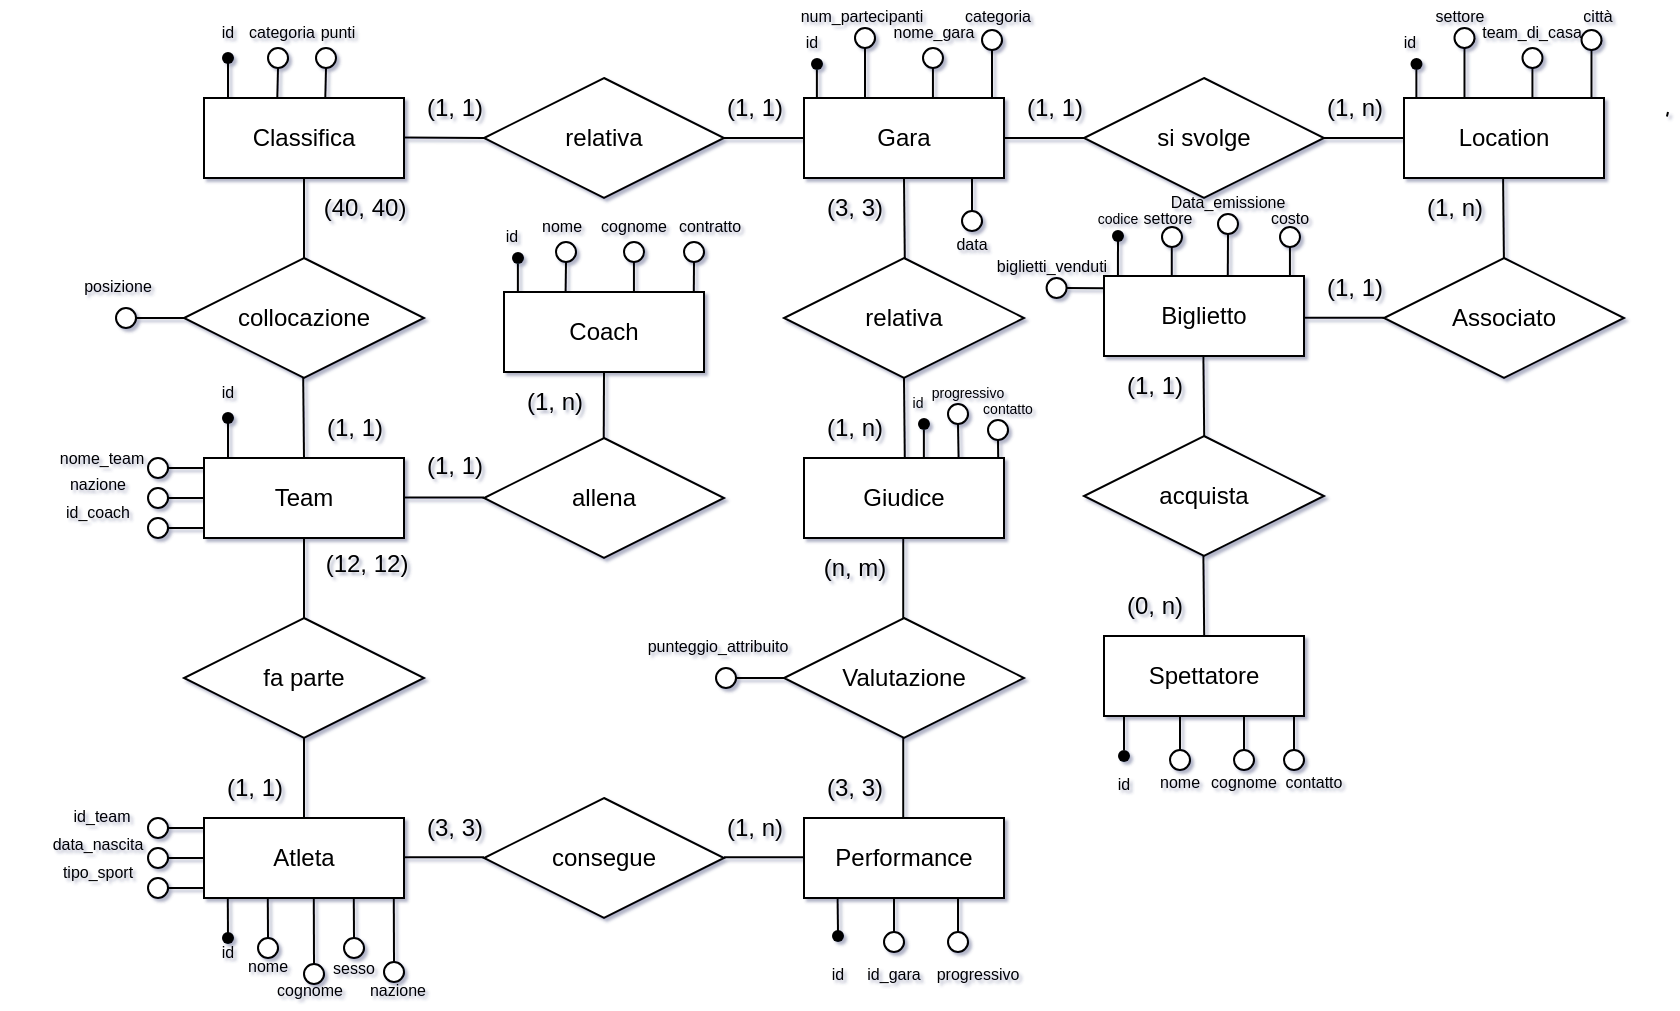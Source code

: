 <mxfile version="20.8.20" type="device"><diagram id="R2lEEEUBdFMjLlhIrx00" name="Page-1"><mxGraphModel dx="424" dy="182" grid="0" gridSize="10" guides="1" tooltips="1" connect="1" arrows="1" fold="1" page="1" pageScale="1" pageWidth="1200" pageHeight="1920" background="#ffffff" math="0" shadow="1" extFonts="Permanent Marker^https://fonts.googleapis.com/css?family=Permanent+Marker"><root><mxCell id="0"/><mxCell id="1" parent="0"/><mxCell id="a31ttIIIxJfqRRS7j7J6-1" value="Gara" style="whiteSpace=wrap;html=1;align=center;rounded=0;labelBackgroundColor=none;" parent="1" vertex="1"><mxGeometry x="538" y="241" width="100" height="40" as="geometry"/></mxCell><mxCell id="a31ttIIIxJfqRRS7j7J6-3" value="relativa" style="shape=rhombus;perimeter=rhombusPerimeter;whiteSpace=wrap;html=1;align=center;rounded=0;labelBackgroundColor=none;" parent="1" vertex="1"><mxGeometry x="378" y="231" width="120" height="60" as="geometry"/></mxCell><mxCell id="a31ttIIIxJfqRRS7j7J6-6" value="Team" style="whiteSpace=wrap;html=1;align=center;rounded=0;labelBackgroundColor=none;" parent="1" vertex="1"><mxGeometry x="238" y="421" width="100" height="40" as="geometry"/></mxCell><mxCell id="a31ttIIIxJfqRRS7j7J6-7" value="collocazione" style="shape=rhombus;perimeter=rhombusPerimeter;whiteSpace=wrap;html=1;align=center;rounded=0;labelBackgroundColor=none;" parent="1" vertex="1"><mxGeometry x="228" y="321" width="120" height="60" as="geometry"/></mxCell><mxCell id="38" value="Classifica" style="whiteSpace=wrap;html=1;align=center;rounded=0;labelBackgroundColor=none;" parent="1" vertex="1"><mxGeometry x="238" y="241" width="100" height="40" as="geometry"/></mxCell><mxCell id="40" value="" style="endArrow=none;html=1;rounded=0;labelBackgroundColor=none;fontColor=default;exitX=1;exitY=0.5;exitDx=0;exitDy=0;" parent="1" source="a31ttIIIxJfqRRS7j7J6-3" edge="1"><mxGeometry width="50" height="50" relative="1" as="geometry"><mxPoint x="667.91" y="331" as="sourcePoint"/><mxPoint x="538" y="261" as="targetPoint"/></mxGeometry></mxCell><mxCell id="41" value="" style="endArrow=none;html=1;rounded=0;labelBackgroundColor=none;fontColor=default;exitX=1;exitY=0.5;exitDx=0;exitDy=0;" parent="1" edge="1"><mxGeometry width="50" height="50" relative="1" as="geometry"><mxPoint x="338" y="260.7" as="sourcePoint"/><mxPoint x="378" y="261" as="targetPoint"/></mxGeometry></mxCell><mxCell id="42" value="" style="endArrow=none;html=1;rounded=0;labelBackgroundColor=none;fontColor=default;exitX=0.5;exitY=1;exitDx=0;exitDy=0;" parent="1" source="38" edge="1"><mxGeometry width="50" height="50" relative="1" as="geometry"><mxPoint x="548" y="281" as="sourcePoint"/><mxPoint x="288" y="321" as="targetPoint"/></mxGeometry></mxCell><mxCell id="43" value="" style="endArrow=none;html=1;rounded=0;labelBackgroundColor=none;fontColor=default;exitX=0.5;exitY=1;exitDx=0;exitDy=0;" parent="1" edge="1"><mxGeometry width="50" height="50" relative="1" as="geometry"><mxPoint x="287.6" y="381" as="sourcePoint"/><mxPoint x="288" y="421" as="targetPoint"/></mxGeometry></mxCell><mxCell id="44" value="(40, 40)" style="text;html=1;align=center;verticalAlign=middle;resizable=0;points=[];autosize=1;strokeColor=none;fillColor=none;" parent="1" vertex="1"><mxGeometry x="288" y="281" width="60" height="30" as="geometry"/></mxCell><mxCell id="45" value="(1, 1)" style="text;html=1;align=center;verticalAlign=middle;resizable=0;points=[];autosize=1;strokeColor=none;fillColor=none;" parent="1" vertex="1"><mxGeometry x="288" y="391" width="50" height="30" as="geometry"/></mxCell><mxCell id="46" value="(1, 1)" style="text;html=1;align=center;verticalAlign=middle;resizable=0;points=[];autosize=1;strokeColor=none;fillColor=none;" parent="1" vertex="1"><mxGeometry x="338" y="231" width="50" height="30" as="geometry"/></mxCell><mxCell id="47" value="(1, 1)" style="text;html=1;align=center;verticalAlign=middle;resizable=0;points=[];autosize=1;strokeColor=none;fillColor=none;" parent="1" vertex="1"><mxGeometry x="488" y="231" width="50" height="30" as="geometry"/></mxCell><mxCell id="51" value="Giudice" style="whiteSpace=wrap;html=1;align=center;rounded=0;labelBackgroundColor=none;" parent="1" vertex="1"><mxGeometry x="538" y="421" width="100" height="40" as="geometry"/></mxCell><mxCell id="52" value="consegue" style="shape=rhombus;perimeter=rhombusPerimeter;whiteSpace=wrap;html=1;align=center;rounded=0;labelBackgroundColor=none;" parent="1" vertex="1"><mxGeometry x="378" y="591" width="120" height="60" as="geometry"/></mxCell><mxCell id="54" value="" style="endArrow=none;html=1;rounded=0;labelBackgroundColor=none;fontColor=default;exitX=1;exitY=0.5;exitDx=0;exitDy=0;" parent="1" edge="1"><mxGeometry width="50" height="50" relative="1" as="geometry"><mxPoint x="338" y="620.68" as="sourcePoint"/><mxPoint x="378" y="620.68" as="targetPoint"/></mxGeometry></mxCell><mxCell id="55" value="" style="endArrow=none;html=1;rounded=0;labelBackgroundColor=none;fontColor=default;exitX=1;exitY=0.5;exitDx=0;exitDy=0;" parent="1" edge="1"><mxGeometry width="50" height="50" relative="1" as="geometry"><mxPoint x="498" y="620.68" as="sourcePoint"/><mxPoint x="538" y="620.68" as="targetPoint"/></mxGeometry></mxCell><mxCell id="56" value="(12, 12)" style="text;html=1;align=center;verticalAlign=middle;resizable=0;points=[];autosize=1;strokeColor=none;fillColor=none;" parent="1" vertex="1"><mxGeometry x="289" y="461" width="59" height="26" as="geometry"/></mxCell><mxCell id="57" value="(1, 1)" style="text;html=1;align=center;verticalAlign=middle;resizable=0;points=[];autosize=1;strokeColor=none;fillColor=none;" parent="1" vertex="1"><mxGeometry x="238" y="571" width="50" height="30" as="geometry"/></mxCell><mxCell id="58" value="fa parte" style="shape=rhombus;perimeter=rhombusPerimeter;whiteSpace=wrap;html=1;align=center;rounded=0;labelBackgroundColor=none;" parent="1" vertex="1"><mxGeometry x="228" y="501" width="120" height="60" as="geometry"/></mxCell><mxCell id="59" value="Atleta" style="whiteSpace=wrap;html=1;align=center;rounded=0;labelBackgroundColor=none;" parent="1" vertex="1"><mxGeometry x="238" y="601" width="100" height="40" as="geometry"/></mxCell><mxCell id="60" value="" style="endArrow=none;html=1;rounded=0;labelBackgroundColor=none;fontColor=default;exitX=0.5;exitY=1;exitDx=0;exitDy=0;" parent="1" source="a31ttIIIxJfqRRS7j7J6-6" edge="1"><mxGeometry width="50" height="50" relative="1" as="geometry"><mxPoint x="287.17" y="481" as="sourcePoint"/><mxPoint x="288" y="501" as="targetPoint"/></mxGeometry></mxCell><mxCell id="61" value="" style="endArrow=none;html=1;rounded=0;labelBackgroundColor=none;fontColor=default;exitX=0.5;exitY=1;exitDx=0;exitDy=0;" parent="1" edge="1"><mxGeometry width="50" height="50" relative="1" as="geometry"><mxPoint x="288.0" y="561" as="sourcePoint"/><mxPoint x="288" y="601" as="targetPoint"/></mxGeometry></mxCell><mxCell id="63" value="Performance" style="whiteSpace=wrap;html=1;align=center;rounded=0;labelBackgroundColor=none;" parent="1" vertex="1"><mxGeometry x="538" y="601" width="100" height="40" as="geometry"/></mxCell><mxCell id="64" value="Valutazione" style="shape=rhombus;perimeter=rhombusPerimeter;whiteSpace=wrap;html=1;align=center;rounded=0;labelBackgroundColor=none;" parent="1" vertex="1"><mxGeometry x="528" y="501" width="120" height="60" as="geometry"/></mxCell><mxCell id="65" value="" style="endArrow=none;html=1;rounded=0;labelBackgroundColor=none;fontColor=default;exitX=0.5;exitY=1;exitDx=0;exitDy=0;" parent="1" edge="1"><mxGeometry width="50" height="50" relative="1" as="geometry"><mxPoint x="587.62" y="461" as="sourcePoint"/><mxPoint x="587.62" y="501" as="targetPoint"/></mxGeometry></mxCell><mxCell id="66" value="" style="endArrow=none;html=1;rounded=0;labelBackgroundColor=none;fontColor=default;exitX=0.5;exitY=1;exitDx=0;exitDy=0;" parent="1" edge="1"><mxGeometry width="50" height="50" relative="1" as="geometry"><mxPoint x="587.62" y="561" as="sourcePoint"/><mxPoint x="587.62" y="601" as="targetPoint"/></mxGeometry></mxCell><mxCell id="67" value="(3, 3)" style="text;html=1;align=center;verticalAlign=middle;resizable=0;points=[];autosize=1;strokeColor=none;fillColor=none;" parent="1" vertex="1"><mxGeometry x="538" y="571" width="50" height="30" as="geometry"/></mxCell><mxCell id="68" value="(n, m)" style="text;html=1;align=center;verticalAlign=middle;resizable=0;points=[];autosize=1;strokeColor=none;fillColor=none;" parent="1" vertex="1"><mxGeometry x="538" y="461" width="50" height="30" as="geometry"/></mxCell><mxCell id="69" value="relativa" style="shape=rhombus;perimeter=rhombusPerimeter;whiteSpace=wrap;html=1;align=center;rounded=0;labelBackgroundColor=none;" parent="1" vertex="1"><mxGeometry x="528" y="321" width="120" height="60" as="geometry"/></mxCell><mxCell id="70" value="" style="endArrow=none;html=1;rounded=0;labelBackgroundColor=none;fontColor=default;exitX=0.5;exitY=1;exitDx=0;exitDy=0;" parent="1" edge="1"><mxGeometry width="50" height="50" relative="1" as="geometry"><mxPoint x="588" y="381" as="sourcePoint"/><mxPoint x="588.4" y="421" as="targetPoint"/></mxGeometry></mxCell><mxCell id="71" value="" style="endArrow=none;html=1;rounded=0;labelBackgroundColor=none;fontColor=default;exitX=0.5;exitY=1;exitDx=0;exitDy=0;" parent="1" edge="1"><mxGeometry width="50" height="50" relative="1" as="geometry"><mxPoint x="588.0" y="281" as="sourcePoint"/><mxPoint x="588.4" y="321" as="targetPoint"/></mxGeometry></mxCell><mxCell id="73" value="(3, 3)" style="text;html=1;align=center;verticalAlign=middle;resizable=0;points=[];autosize=1;strokeColor=none;fillColor=none;" parent="1" vertex="1"><mxGeometry x="338" y="591" width="50" height="30" as="geometry"/></mxCell><mxCell id="74" value="(1, n)" style="text;html=1;align=center;verticalAlign=middle;resizable=0;points=[];autosize=1;strokeColor=none;fillColor=none;" parent="1" vertex="1"><mxGeometry x="488" y="591" width="50" height="30" as="geometry"/></mxCell><mxCell id="75" value="(1, n)" style="text;html=1;align=center;verticalAlign=middle;resizable=0;points=[];autosize=1;strokeColor=none;fillColor=none;" parent="1" vertex="1"><mxGeometry x="538" y="391" width="50" height="30" as="geometry"/></mxCell><mxCell id="76" value="(3, 3)" style="text;html=1;align=center;verticalAlign=middle;resizable=0;points=[];autosize=1;strokeColor=none;fillColor=none;" parent="1" vertex="1"><mxGeometry x="538" y="281" width="50" height="30" as="geometry"/></mxCell><mxCell id="77" value="Location" style="whiteSpace=wrap;html=1;align=center;rounded=0;labelBackgroundColor=none;" parent="1" vertex="1"><mxGeometry x="838" y="241" width="100" height="40" as="geometry"/></mxCell><mxCell id="78" value="si svolge" style="shape=rhombus;perimeter=rhombusPerimeter;whiteSpace=wrap;html=1;align=center;rounded=0;labelBackgroundColor=none;" parent="1" vertex="1"><mxGeometry x="678" y="231" width="120" height="60" as="geometry"/></mxCell><mxCell id="79" value="" style="endArrow=none;html=1;rounded=0;labelBackgroundColor=none;fontColor=default;exitX=1;exitY=0.5;exitDx=0;exitDy=0;" parent="1" edge="1"><mxGeometry width="50" height="50" relative="1" as="geometry"><mxPoint x="638" y="261" as="sourcePoint"/><mxPoint x="678" y="261" as="targetPoint"/></mxGeometry></mxCell><mxCell id="80" value="" style="endArrow=none;html=1;rounded=0;labelBackgroundColor=none;fontColor=default;exitX=1;exitY=0.5;exitDx=0;exitDy=0;" parent="1" edge="1"><mxGeometry width="50" height="50" relative="1" as="geometry"><mxPoint x="798" y="261" as="sourcePoint"/><mxPoint x="838" y="261" as="targetPoint"/></mxGeometry></mxCell><mxCell id="81" value="(1, n)" style="text;html=1;align=center;verticalAlign=middle;resizable=0;points=[];autosize=1;strokeColor=none;fillColor=none;" parent="1" vertex="1"><mxGeometry x="788" y="231" width="50" height="30" as="geometry"/></mxCell><mxCell id="82" value="(1, 1)" style="text;html=1;align=center;verticalAlign=middle;resizable=0;points=[];autosize=1;strokeColor=none;fillColor=none;" parent="1" vertex="1"><mxGeometry x="638" y="231" width="50" height="30" as="geometry"/></mxCell><mxCell id="84" value="Biglietto" style="whiteSpace=wrap;html=1;align=center;rounded=0;labelBackgroundColor=none;" parent="1" vertex="1"><mxGeometry x="688" y="330" width="100" height="40" as="geometry"/></mxCell><mxCell id="85" value="Associato" style="shape=rhombus;perimeter=rhombusPerimeter;whiteSpace=wrap;html=1;align=center;rounded=0;labelBackgroundColor=none;" parent="1" vertex="1"><mxGeometry x="828" y="321" width="120" height="60" as="geometry"/></mxCell><mxCell id="86" value="Spettatore" style="whiteSpace=wrap;html=1;align=center;rounded=0;labelBackgroundColor=none;" parent="1" vertex="1"><mxGeometry x="688" y="510" width="100" height="40" as="geometry"/></mxCell><mxCell id="88" value="acquista" style="shape=rhombus;perimeter=rhombusPerimeter;whiteSpace=wrap;html=1;align=center;rounded=0;labelBackgroundColor=none;" parent="1" vertex="1"><mxGeometry x="678" y="410" width="120" height="60" as="geometry"/></mxCell><mxCell id="89" value="" style="endArrow=none;html=1;rounded=0;labelBackgroundColor=none;fontColor=default;exitX=0.5;exitY=1;exitDx=0;exitDy=0;" parent="1" edge="1"><mxGeometry width="50" height="50" relative="1" as="geometry"><mxPoint x="887.55" y="281" as="sourcePoint"/><mxPoint x="887.95" y="321" as="targetPoint"/></mxGeometry></mxCell><mxCell id="91" value="" style="endArrow=none;html=1;rounded=0;labelBackgroundColor=none;fontColor=default;exitX=0.5;exitY=1;exitDx=0;exitDy=0;" parent="1" edge="1"><mxGeometry width="50" height="50" relative="1" as="geometry"><mxPoint x="737.7" y="370" as="sourcePoint"/><mxPoint x="738.1" y="410" as="targetPoint"/></mxGeometry></mxCell><mxCell id="92" value="" style="endArrow=none;html=1;rounded=0;labelBackgroundColor=none;fontColor=default;exitX=0.5;exitY=1;exitDx=0;exitDy=0;" parent="1" edge="1"><mxGeometry width="50" height="50" relative="1" as="geometry"><mxPoint x="737.7" y="470" as="sourcePoint"/><mxPoint x="738.1" y="510" as="targetPoint"/></mxGeometry></mxCell><mxCell id="93" value="(1, 1)" style="text;html=1;align=center;verticalAlign=middle;resizable=0;points=[];autosize=1;strokeColor=none;fillColor=none;" parent="1" vertex="1"><mxGeometry x="788" y="321" width="50" height="30" as="geometry"/></mxCell><mxCell id="94" value="(1, n)" style="text;html=1;align=center;verticalAlign=middle;resizable=0;points=[];autosize=1;strokeColor=none;fillColor=none;" parent="1" vertex="1"><mxGeometry x="838" y="281" width="50" height="30" as="geometry"/></mxCell><mxCell id="95" value="(1, 1)" style="text;html=1;align=center;verticalAlign=middle;resizable=0;points=[];autosize=1;strokeColor=none;fillColor=none;" parent="1" vertex="1"><mxGeometry x="688" y="370" width="50" height="30" as="geometry"/></mxCell><mxCell id="96" value="(0, n)" style="text;html=1;align=center;verticalAlign=middle;resizable=0;points=[];autosize=1;strokeColor=none;fillColor=none;" parent="1" vertex="1"><mxGeometry x="688" y="480" width="50" height="30" as="geometry"/></mxCell><mxCell id="EybDoOjj2A7K3LiurTQ--96" value="" style="endArrow=none;html=1;rounded=0;labelBackgroundColor=none;fontColor=default;startArrow=none;" parent="1" source="EybDoOjj2A7K3LiurTQ--100" edge="1"><mxGeometry width="50" height="50" relative="1" as="geometry"><mxPoint x="159.91" y="421" as="sourcePoint"/><mxPoint x="250" y="221" as="targetPoint"/></mxGeometry></mxCell><mxCell id="EybDoOjj2A7K3LiurTQ--97" value="" style="endArrow=none;html=1;rounded=0;labelBackgroundColor=none;fontColor=default;startArrow=none;" parent="1" source="EybDoOjj2A7K3LiurTQ--102" edge="1"><mxGeometry width="50" height="50" relative="1" as="geometry"><mxPoint x="274.66" y="241" as="sourcePoint"/><mxPoint x="274.66" y="221" as="targetPoint"/></mxGeometry></mxCell><mxCell id="EybDoOjj2A7K3LiurTQ--98" value="" style="endArrow=none;html=1;rounded=0;labelBackgroundColor=none;fontColor=default;entryX=1;entryY=0.5;entryDx=0;entryDy=0;exitX=1;exitY=0.75;exitDx=0;exitDy=0;startArrow=none;" parent="1" source="EybDoOjj2A7K3LiurTQ--102" target="EybDoOjj2A7K3LiurTQ--102" edge="1"><mxGeometry width="50" height="50" relative="1" as="geometry"><mxPoint x="-30.19" y="611" as="sourcePoint"/><mxPoint x="-30.19" y="591" as="targetPoint"/><Array as="points"/></mxGeometry></mxCell><mxCell id="EybDoOjj2A7K3LiurTQ--99" value="" style="endArrow=none;html=1;rounded=0;labelBackgroundColor=none;fontColor=default;" parent="1" target="EybDoOjj2A7K3LiurTQ--100" edge="1"><mxGeometry width="50" height="50" relative="1" as="geometry"><mxPoint x="250" y="241" as="sourcePoint"/><mxPoint x="159.91" y="401" as="targetPoint"/></mxGeometry></mxCell><mxCell id="EybDoOjj2A7K3LiurTQ--100" value="" style="shape=waypoint;fillStyle=solid;size=6;pointerEvents=1;points=[];fillColor=none;resizable=0;rotatable=0;perimeter=centerPerimeter;snapToPoint=1;rounded=0;labelBackgroundColor=none;" parent="1" vertex="1"><mxGeometry x="240" y="211" width="20" height="20" as="geometry"/></mxCell><mxCell id="EybDoOjj2A7K3LiurTQ--101" value="" style="endArrow=none;html=1;rounded=0;labelBackgroundColor=none;fontColor=default;" parent="1" target="EybDoOjj2A7K3LiurTQ--102" edge="1"><mxGeometry width="50" height="50" relative="1" as="geometry"><mxPoint x="274.66" y="241" as="sourcePoint"/><mxPoint x="274.66" y="221" as="targetPoint"/></mxGeometry></mxCell><mxCell id="EybDoOjj2A7K3LiurTQ--102" value="" style="ellipse;whiteSpace=wrap;html=1;" parent="1" vertex="1"><mxGeometry x="270" y="216" width="10" height="10" as="geometry"/></mxCell><mxCell id="EybDoOjj2A7K3LiurTQ--103" value="&lt;span style=&quot;font-size: 8px;&quot;&gt;id&lt;/span&gt;" style="text;html=1;strokeColor=none;fillColor=none;align=center;verticalAlign=middle;whiteSpace=wrap;rounded=0;" parent="1" vertex="1"><mxGeometry x="243" y="203" width="14" height="8" as="geometry"/></mxCell><mxCell id="EybDoOjj2A7K3LiurTQ--104" value="&lt;span style=&quot;font-size: 8px;&quot;&gt;categoria&lt;/span&gt;" style="text;html=1;strokeColor=none;fillColor=none;align=center;verticalAlign=middle;whiteSpace=wrap;rounded=0;" parent="1" vertex="1"><mxGeometry x="270" y="203" width="14" height="8" as="geometry"/></mxCell><mxCell id="EybDoOjj2A7K3LiurTQ--105" value="" style="endArrow=none;html=1;rounded=0;labelBackgroundColor=none;fontColor=default;startArrow=none;" parent="1" edge="1"><mxGeometry width="50" height="50" relative="1" as="geometry"><mxPoint x="137" y="295" as="sourcePoint"/><mxPoint x="137" y="295" as="targetPoint"/></mxGeometry></mxCell><mxCell id="EybDoOjj2A7K3LiurTQ--106" value="" style="endArrow=none;html=1;rounded=0;labelBackgroundColor=none;fontColor=default;startArrow=none;" parent="1" source="EybDoOjj2A7K3LiurTQ--110" edge="1"><mxGeometry width="50" height="50" relative="1" as="geometry"><mxPoint x="194.66" y="368" as="sourcePoint"/><mxPoint x="194.66" y="348" as="targetPoint"/></mxGeometry></mxCell><mxCell id="EybDoOjj2A7K3LiurTQ--107" value="" style="endArrow=none;html=1;rounded=0;labelBackgroundColor=none;fontColor=default;entryX=1;entryY=0.5;entryDx=0;entryDy=0;exitX=1;exitY=0.75;exitDx=0;exitDy=0;startArrow=none;" parent="1" source="EybDoOjj2A7K3LiurTQ--110" target="EybDoOjj2A7K3LiurTQ--110" edge="1"><mxGeometry width="50" height="50" relative="1" as="geometry"><mxPoint x="-110.19" y="738" as="sourcePoint"/><mxPoint x="-110.19" y="718" as="targetPoint"/><Array as="points"/></mxGeometry></mxCell><mxCell id="EybDoOjj2A7K3LiurTQ--109" value="" style="endArrow=none;html=1;rounded=0;labelBackgroundColor=none;fontColor=default;exitX=0;exitY=0.5;exitDx=0;exitDy=0;" parent="1" source="a31ttIIIxJfqRRS7j7J6-7" target="EybDoOjj2A7K3LiurTQ--110" edge="1"><mxGeometry width="50" height="50" relative="1" as="geometry"><mxPoint x="190" y="295" as="sourcePoint"/><mxPoint x="161.66" y="295" as="targetPoint"/></mxGeometry></mxCell><mxCell id="EybDoOjj2A7K3LiurTQ--110" value="" style="ellipse;whiteSpace=wrap;html=1;" parent="1" vertex="1"><mxGeometry x="194" y="346" width="10" height="10" as="geometry"/></mxCell><mxCell id="EybDoOjj2A7K3LiurTQ--113" value="" style="endArrow=none;html=1;rounded=0;labelBackgroundColor=none;fontColor=default;startArrow=none;" parent="1" edge="1"><mxGeometry width="50" height="50" relative="1" as="geometry"><mxPoint x="238" y="401" as="sourcePoint"/><mxPoint x="238" y="401" as="targetPoint"/></mxGeometry></mxCell><mxCell id="EybDoOjj2A7K3LiurTQ--118" value="" style="endArrow=none;html=1;rounded=0;labelBackgroundColor=none;fontColor=default;exitX=0.32;exitY=0.01;exitDx=0;exitDy=0;exitPerimeter=0;" parent="1" edge="1"><mxGeometry width="50" height="50" relative="1" as="geometry"><mxPoint x="250" y="421" as="sourcePoint"/><mxPoint x="250" y="401" as="targetPoint"/></mxGeometry></mxCell><mxCell id="EybDoOjj2A7K3LiurTQ--120" value="&lt;span style=&quot;font-size: 8px;&quot;&gt;id&lt;/span&gt;" style="text;html=1;strokeColor=none;fillColor=none;align=center;verticalAlign=middle;whiteSpace=wrap;rounded=0;" parent="1" vertex="1"><mxGeometry x="243" y="383" width="14" height="8" as="geometry"/></mxCell><mxCell id="EybDoOjj2A7K3LiurTQ--121" value="&lt;span style=&quot;font-size: 8px;&quot;&gt;nome_team&lt;/span&gt;" style="text;html=1;strokeColor=none;fillColor=none;align=center;verticalAlign=middle;whiteSpace=wrap;rounded=0;" parent="1" vertex="1"><mxGeometry x="180" y="416" width="14" height="8" as="geometry"/></mxCell><mxCell id="EybDoOjj2A7K3LiurTQ--125" value="" style="endArrow=none;html=1;rounded=0;labelBackgroundColor=none;fontColor=default;startArrow=none;" parent="1" source="EybDoOjj2A7K3LiurTQ--130" edge="1"><mxGeometry width="50" height="50" relative="1" as="geometry"><mxPoint x="214.66" y="446" as="sourcePoint"/><mxPoint x="214.66" y="426" as="targetPoint"/></mxGeometry></mxCell><mxCell id="EybDoOjj2A7K3LiurTQ--126" value="" style="endArrow=none;html=1;rounded=0;labelBackgroundColor=none;fontColor=default;entryX=1;entryY=0.5;entryDx=0;entryDy=0;exitX=1;exitY=0.75;exitDx=0;exitDy=0;startArrow=none;" parent="1" source="EybDoOjj2A7K3LiurTQ--130" target="EybDoOjj2A7K3LiurTQ--130" edge="1"><mxGeometry width="50" height="50" relative="1" as="geometry"><mxPoint x="-90.19" y="816" as="sourcePoint"/><mxPoint x="-90.19" y="796" as="targetPoint"/><Array as="points"/></mxGeometry></mxCell><mxCell id="EybDoOjj2A7K3LiurTQ--129" value="" style="endArrow=none;html=1;rounded=0;labelBackgroundColor=none;fontColor=default;exitX=0;exitY=0.125;exitDx=0;exitDy=0;exitPerimeter=0;" parent="1" source="a31ttIIIxJfqRRS7j7J6-6" target="EybDoOjj2A7K3LiurTQ--130" edge="1"><mxGeometry width="50" height="50" relative="1" as="geometry"><mxPoint x="214.66" y="446" as="sourcePoint"/><mxPoint x="214.66" y="426" as="targetPoint"/></mxGeometry></mxCell><mxCell id="EybDoOjj2A7K3LiurTQ--130" value="" style="ellipse;whiteSpace=wrap;html=1;" parent="1" vertex="1"><mxGeometry x="210" y="421" width="10" height="10" as="geometry"/></mxCell><mxCell id="EybDoOjj2A7K3LiurTQ--131" value="" style="endArrow=none;html=1;rounded=0;labelBackgroundColor=none;fontColor=default;startArrow=none;" parent="1" source="EybDoOjj2A7K3LiurTQ--134" edge="1"><mxGeometry width="50" height="50" relative="1" as="geometry"><mxPoint x="214.66" y="461" as="sourcePoint"/><mxPoint x="214.66" y="441" as="targetPoint"/></mxGeometry></mxCell><mxCell id="EybDoOjj2A7K3LiurTQ--132" value="" style="endArrow=none;html=1;rounded=0;labelBackgroundColor=none;fontColor=default;entryX=1;entryY=0.5;entryDx=0;entryDy=0;exitX=1;exitY=0.75;exitDx=0;exitDy=0;startArrow=none;" parent="1" source="EybDoOjj2A7K3LiurTQ--134" target="EybDoOjj2A7K3LiurTQ--134" edge="1"><mxGeometry width="50" height="50" relative="1" as="geometry"><mxPoint x="-90.19" y="831" as="sourcePoint"/><mxPoint x="-90.19" y="811" as="targetPoint"/><Array as="points"/></mxGeometry></mxCell><mxCell id="EybDoOjj2A7K3LiurTQ--133" value="" style="endArrow=none;html=1;rounded=0;labelBackgroundColor=none;fontColor=default;exitX=0;exitY=0.125;exitDx=0;exitDy=0;exitPerimeter=0;" parent="1" target="EybDoOjj2A7K3LiurTQ--134" edge="1"><mxGeometry width="50" height="50" relative="1" as="geometry"><mxPoint x="238" y="441" as="sourcePoint"/><mxPoint x="214.66" y="441" as="targetPoint"/></mxGeometry></mxCell><mxCell id="EybDoOjj2A7K3LiurTQ--134" value="" style="ellipse;whiteSpace=wrap;html=1;" parent="1" vertex="1"><mxGeometry x="210" y="436" width="10" height="10" as="geometry"/></mxCell><mxCell id="EybDoOjj2A7K3LiurTQ--139" value="" style="endArrow=none;html=1;rounded=0;labelBackgroundColor=none;fontColor=default;startArrow=none;" parent="1" source="EybDoOjj2A7K3LiurTQ--142" edge="1"><mxGeometry width="50" height="50" relative="1" as="geometry"><mxPoint x="214.66" y="476" as="sourcePoint"/><mxPoint x="214.66" y="456" as="targetPoint"/></mxGeometry></mxCell><mxCell id="EybDoOjj2A7K3LiurTQ--140" value="" style="endArrow=none;html=1;rounded=0;labelBackgroundColor=none;fontColor=default;entryX=1;entryY=0.5;entryDx=0;entryDy=0;exitX=1;exitY=0.75;exitDx=0;exitDy=0;startArrow=none;" parent="1" source="EybDoOjj2A7K3LiurTQ--142" target="EybDoOjj2A7K3LiurTQ--142" edge="1"><mxGeometry width="50" height="50" relative="1" as="geometry"><mxPoint x="-90.19" y="846" as="sourcePoint"/><mxPoint x="-90.19" y="826" as="targetPoint"/><Array as="points"/></mxGeometry></mxCell><mxCell id="EybDoOjj2A7K3LiurTQ--141" value="" style="endArrow=none;html=1;rounded=0;labelBackgroundColor=none;fontColor=default;exitX=0;exitY=0.125;exitDx=0;exitDy=0;exitPerimeter=0;" parent="1" target="EybDoOjj2A7K3LiurTQ--142" edge="1"><mxGeometry width="50" height="50" relative="1" as="geometry"><mxPoint x="238" y="456" as="sourcePoint"/><mxPoint x="214.66" y="456" as="targetPoint"/></mxGeometry></mxCell><mxCell id="EybDoOjj2A7K3LiurTQ--142" value="" style="ellipse;whiteSpace=wrap;html=1;" parent="1" vertex="1"><mxGeometry x="210" y="451" width="10" height="10" as="geometry"/></mxCell><mxCell id="EybDoOjj2A7K3LiurTQ--143" value="&lt;span style=&quot;font-size: 8px;&quot;&gt;nazione&lt;/span&gt;" style="text;html=1;strokeColor=none;fillColor=none;align=center;verticalAlign=middle;whiteSpace=wrap;rounded=0;" parent="1" vertex="1"><mxGeometry x="180" y="426" width="10" height="14" as="geometry"/></mxCell><mxCell id="EybDoOjj2A7K3LiurTQ--144" value="&lt;span style=&quot;font-size: 8px;&quot;&gt;id_coach&lt;/span&gt;" style="text;html=1;strokeColor=none;fillColor=none;align=center;verticalAlign=middle;whiteSpace=wrap;rounded=0;" parent="1" vertex="1"><mxGeometry x="180" y="440" width="10" height="14" as="geometry"/></mxCell><mxCell id="EybDoOjj2A7K3LiurTQ--145" value="" style="shape=waypoint;fillStyle=solid;size=6;pointerEvents=1;points=[];fillColor=none;resizable=0;rotatable=0;perimeter=centerPerimeter;snapToPoint=1;rounded=0;labelBackgroundColor=none;" parent="1" vertex="1"><mxGeometry x="240" y="391" width="20" height="20" as="geometry"/></mxCell><mxCell id="EybDoOjj2A7K3LiurTQ--146" value="allena" style="shape=rhombus;perimeter=rhombusPerimeter;whiteSpace=wrap;html=1;align=center;rounded=0;labelBackgroundColor=none;" parent="1" vertex="1"><mxGeometry x="378" y="411" width="120" height="60" as="geometry"/></mxCell><mxCell id="EybDoOjj2A7K3LiurTQ--147" value="Coach" style="whiteSpace=wrap;html=1;align=center;rounded=0;labelBackgroundColor=none;" parent="1" vertex="1"><mxGeometry x="388" y="338" width="100" height="40" as="geometry"/></mxCell><mxCell id="EybDoOjj2A7K3LiurTQ--148" value="" style="endArrow=none;html=1;rounded=0;labelBackgroundColor=none;fontColor=default;exitX=1;exitY=0.5;exitDx=0;exitDy=0;" parent="1" edge="1"><mxGeometry width="50" height="50" relative="1" as="geometry"><mxPoint x="338" y="440.74" as="sourcePoint"/><mxPoint x="378" y="440.74" as="targetPoint"/></mxGeometry></mxCell><mxCell id="EybDoOjj2A7K3LiurTQ--149" value="" style="endArrow=none;html=1;rounded=0;labelBackgroundColor=none;fontColor=default;exitX=0.5;exitY=1;exitDx=0;exitDy=0;" parent="1" source="EybDoOjj2A7K3LiurTQ--147" edge="1"><mxGeometry width="50" height="50" relative="1" as="geometry"><mxPoint x="438.13" y="380" as="sourcePoint"/><mxPoint x="437.87" y="411" as="targetPoint"/></mxGeometry></mxCell><mxCell id="EybDoOjj2A7K3LiurTQ--150" value="(1, 1)" style="text;html=1;align=center;verticalAlign=middle;resizable=0;points=[];autosize=1;strokeColor=none;fillColor=none;" parent="1" vertex="1"><mxGeometry x="338" y="410" width="50" height="30" as="geometry"/></mxCell><mxCell id="EybDoOjj2A7K3LiurTQ--151" value="(1, n)" style="text;html=1;align=center;verticalAlign=middle;resizable=0;points=[];autosize=1;strokeColor=none;fillColor=none;" parent="1" vertex="1"><mxGeometry x="388" y="378" width="50" height="30" as="geometry"/></mxCell><mxCell id="EybDoOjj2A7K3LiurTQ--152" value="&lt;font style=&quot;font-size: 8px;&quot;&gt;id&lt;/font&gt;" style="text;html=1;strokeColor=none;fillColor=none;align=center;verticalAlign=middle;whiteSpace=wrap;rounded=0;" parent="1" vertex="1"><mxGeometry x="385" y="305" width="14" height="8" as="geometry"/></mxCell><mxCell id="EybDoOjj2A7K3LiurTQ--154" value="" style="endArrow=none;html=1;rounded=0;labelBackgroundColor=none;fontColor=default;entryX=1;entryY=0.5;entryDx=0;entryDy=0;exitX=1;exitY=0.75;exitDx=0;exitDy=0;startArrow=none;" parent="1" source="EybDoOjj2A7K3LiurTQ--156" target="EybDoOjj2A7K3LiurTQ--156" edge="1"><mxGeometry width="50" height="50" relative="1" as="geometry"><mxPoint x="119.81" y="708" as="sourcePoint"/><mxPoint x="119.81" y="688" as="targetPoint"/><Array as="points"/></mxGeometry></mxCell><mxCell id="EybDoOjj2A7K3LiurTQ--155" value="" style="endArrow=none;html=1;rounded=0;labelBackgroundColor=none;fontColor=default;exitX=0.308;exitY=0.012;exitDx=0;exitDy=0;exitPerimeter=0;" parent="1" source="EybDoOjj2A7K3LiurTQ--147" target="EybDoOjj2A7K3LiurTQ--156" edge="1"><mxGeometry width="50" height="50" relative="1" as="geometry"><mxPoint x="424.66" y="338" as="sourcePoint"/><mxPoint x="424.66" y="318" as="targetPoint"/></mxGeometry></mxCell><mxCell id="EybDoOjj2A7K3LiurTQ--156" value="" style="ellipse;whiteSpace=wrap;html=1;" parent="1" vertex="1"><mxGeometry x="414" y="313" width="10" height="10" as="geometry"/></mxCell><mxCell id="EybDoOjj2A7K3LiurTQ--157" value="&lt;font style=&quot;font-size: 8px;&quot;&gt;nome&lt;/font&gt;" style="text;html=1;strokeColor=none;fillColor=none;align=center;verticalAlign=middle;whiteSpace=wrap;rounded=0;" parent="1" vertex="1"><mxGeometry x="410" y="300" width="14" height="8" as="geometry"/></mxCell><mxCell id="EybDoOjj2A7K3LiurTQ--162" value="&lt;font style=&quot;font-size: 8px;&quot;&gt;cognome&lt;/font&gt;" style="text;html=1;strokeColor=none;fillColor=none;align=center;verticalAlign=middle;whiteSpace=wrap;rounded=0;" parent="1" vertex="1"><mxGeometry x="446" y="300" width="14" height="8" as="geometry"/></mxCell><mxCell id="EybDoOjj2A7K3LiurTQ--164" value="" style="endArrow=none;html=1;rounded=0;labelBackgroundColor=none;fontColor=default;entryX=1;entryY=0.5;entryDx=0;entryDy=0;exitX=1;exitY=0.75;exitDx=0;exitDy=0;startArrow=none;" parent="1" source="EybDoOjj2A7K3LiurTQ--166" target="EybDoOjj2A7K3LiurTQ--166" edge="1"><mxGeometry width="50" height="50" relative="1" as="geometry"><mxPoint x="173.81" y="708" as="sourcePoint"/><mxPoint x="173.81" y="688" as="targetPoint"/><Array as="points"/></mxGeometry></mxCell><mxCell id="EybDoOjj2A7K3LiurTQ--165" value="" style="endArrow=none;html=1;rounded=0;labelBackgroundColor=none;fontColor=default;exitX=0.949;exitY=-0.006;exitDx=0;exitDy=0;exitPerimeter=0;" parent="1" source="EybDoOjj2A7K3LiurTQ--147" target="EybDoOjj2A7K3LiurTQ--166" edge="1"><mxGeometry width="50" height="50" relative="1" as="geometry"><mxPoint x="478.66" y="338" as="sourcePoint"/><mxPoint x="478.66" y="318" as="targetPoint"/></mxGeometry></mxCell><mxCell id="EybDoOjj2A7K3LiurTQ--166" value="" style="ellipse;whiteSpace=wrap;html=1;" parent="1" vertex="1"><mxGeometry x="478" y="313" width="10" height="10" as="geometry"/></mxCell><mxCell id="EybDoOjj2A7K3LiurTQ--167" value="&lt;font style=&quot;font-size: 8px;&quot;&gt;contratto&lt;/font&gt;" style="text;html=1;strokeColor=none;fillColor=none;align=center;verticalAlign=middle;whiteSpace=wrap;rounded=0;" parent="1" vertex="1"><mxGeometry x="484" y="300" width="14" height="8" as="geometry"/></mxCell><mxCell id="EybDoOjj2A7K3LiurTQ--168" value="" style="shape=waypoint;fillStyle=solid;size=6;pointerEvents=1;points=[];fillColor=none;resizable=0;rotatable=0;perimeter=centerPerimeter;snapToPoint=1;rounded=0;labelBackgroundColor=none;" parent="1" vertex="1"><mxGeometry x="385" y="311" width="20" height="20" as="geometry"/></mxCell><mxCell id="EybDoOjj2A7K3LiurTQ--169" value="" style="endArrow=none;html=1;rounded=0;labelBackgroundColor=none;fontColor=default;exitX=0.271;exitY=-0.017;exitDx=0;exitDy=0;exitPerimeter=0;" parent="1" edge="1"><mxGeometry width="50" height="50" relative="1" as="geometry"><mxPoint x="394.94" y="338" as="sourcePoint"/><mxPoint x="394.94" y="324" as="targetPoint"/></mxGeometry></mxCell><mxCell id="EybDoOjj2A7K3LiurTQ--171" value="" style="ellipse;whiteSpace=wrap;html=1;" parent="1" vertex="1"><mxGeometry x="448" y="313" width="10" height="10" as="geometry"/></mxCell><mxCell id="EybDoOjj2A7K3LiurTQ--172" value="" style="endArrow=none;html=1;rounded=0;labelBackgroundColor=none;fontColor=default;exitX=0.308;exitY=0.012;exitDx=0;exitDy=0;exitPerimeter=0;" parent="1" edge="1"><mxGeometry width="50" height="50" relative="1" as="geometry"><mxPoint x="452.97" y="338" as="sourcePoint"/><mxPoint x="452.97" y="323" as="targetPoint"/></mxGeometry></mxCell><mxCell id="EybDoOjj2A7K3LiurTQ--173" value="&lt;font style=&quot;font-size: 8px;&quot;&gt;nazione&lt;/font&gt;" style="text;html=1;strokeColor=none;fillColor=none;align=center;verticalAlign=middle;whiteSpace=wrap;rounded=0;" parent="1" vertex="1"><mxGeometry x="328" y="682" width="14" height="8" as="geometry"/></mxCell><mxCell id="EybDoOjj2A7K3LiurTQ--174" value="" style="endArrow=none;html=1;rounded=0;labelBackgroundColor=none;fontColor=default;startArrow=none;" parent="1" source="EybDoOjj2A7K3LiurTQ--177" edge="1"><mxGeometry width="50" height="50" relative="1" as="geometry"><mxPoint x="214.66" y="626" as="sourcePoint"/><mxPoint x="214.66" y="606" as="targetPoint"/></mxGeometry></mxCell><mxCell id="EybDoOjj2A7K3LiurTQ--175" value="" style="endArrow=none;html=1;rounded=0;labelBackgroundColor=none;fontColor=default;entryX=1;entryY=0.5;entryDx=0;entryDy=0;exitX=1;exitY=0.75;exitDx=0;exitDy=0;startArrow=none;" parent="1" source="EybDoOjj2A7K3LiurTQ--177" target="EybDoOjj2A7K3LiurTQ--177" edge="1"><mxGeometry width="50" height="50" relative="1" as="geometry"><mxPoint x="-90.19" y="996" as="sourcePoint"/><mxPoint x="-90.19" y="976" as="targetPoint"/><Array as="points"/></mxGeometry></mxCell><mxCell id="EybDoOjj2A7K3LiurTQ--176" value="" style="endArrow=none;html=1;rounded=0;labelBackgroundColor=none;fontColor=default;exitX=0;exitY=0.125;exitDx=0;exitDy=0;exitPerimeter=0;" parent="1" target="EybDoOjj2A7K3LiurTQ--177" edge="1"><mxGeometry width="50" height="50" relative="1" as="geometry"><mxPoint x="238" y="606" as="sourcePoint"/><mxPoint x="214.66" y="606" as="targetPoint"/></mxGeometry></mxCell><mxCell id="EybDoOjj2A7K3LiurTQ--177" value="" style="ellipse;whiteSpace=wrap;html=1;" parent="1" vertex="1"><mxGeometry x="210" y="601" width="10" height="10" as="geometry"/></mxCell><mxCell id="EybDoOjj2A7K3LiurTQ--178" value="" style="endArrow=none;html=1;rounded=0;labelBackgroundColor=none;fontColor=default;startArrow=none;" parent="1" source="EybDoOjj2A7K3LiurTQ--181" edge="1"><mxGeometry width="50" height="50" relative="1" as="geometry"><mxPoint x="214.66" y="641" as="sourcePoint"/><mxPoint x="214.66" y="621" as="targetPoint"/></mxGeometry></mxCell><mxCell id="EybDoOjj2A7K3LiurTQ--179" value="" style="endArrow=none;html=1;rounded=0;labelBackgroundColor=none;fontColor=default;entryX=1;entryY=0.5;entryDx=0;entryDy=0;exitX=1;exitY=0.75;exitDx=0;exitDy=0;startArrow=none;" parent="1" source="EybDoOjj2A7K3LiurTQ--181" target="EybDoOjj2A7K3LiurTQ--181" edge="1"><mxGeometry width="50" height="50" relative="1" as="geometry"><mxPoint x="-90.19" y="1011" as="sourcePoint"/><mxPoint x="-90.19" y="991" as="targetPoint"/><Array as="points"/></mxGeometry></mxCell><mxCell id="EybDoOjj2A7K3LiurTQ--180" value="" style="endArrow=none;html=1;rounded=0;labelBackgroundColor=none;fontColor=default;exitX=0;exitY=0.125;exitDx=0;exitDy=0;exitPerimeter=0;" parent="1" target="EybDoOjj2A7K3LiurTQ--181" edge="1"><mxGeometry width="50" height="50" relative="1" as="geometry"><mxPoint x="238" y="621" as="sourcePoint"/><mxPoint x="214.66" y="621" as="targetPoint"/></mxGeometry></mxCell><mxCell id="EybDoOjj2A7K3LiurTQ--181" value="" style="ellipse;whiteSpace=wrap;html=1;" parent="1" vertex="1"><mxGeometry x="210" y="616" width="10" height="10" as="geometry"/></mxCell><mxCell id="EybDoOjj2A7K3LiurTQ--182" value="" style="endArrow=none;html=1;rounded=0;labelBackgroundColor=none;fontColor=default;startArrow=none;" parent="1" source="EybDoOjj2A7K3LiurTQ--185" edge="1"><mxGeometry width="50" height="50" relative="1" as="geometry"><mxPoint x="214.66" y="656" as="sourcePoint"/><mxPoint x="214.66" y="636" as="targetPoint"/></mxGeometry></mxCell><mxCell id="EybDoOjj2A7K3LiurTQ--183" value="" style="endArrow=none;html=1;rounded=0;labelBackgroundColor=none;fontColor=default;entryX=1;entryY=0.5;entryDx=0;entryDy=0;exitX=1;exitY=0.75;exitDx=0;exitDy=0;startArrow=none;" parent="1" source="EybDoOjj2A7K3LiurTQ--185" target="EybDoOjj2A7K3LiurTQ--185" edge="1"><mxGeometry width="50" height="50" relative="1" as="geometry"><mxPoint x="-90.19" y="1026" as="sourcePoint"/><mxPoint x="-90.19" y="1006" as="targetPoint"/><Array as="points"/></mxGeometry></mxCell><mxCell id="EybDoOjj2A7K3LiurTQ--184" value="" style="endArrow=none;html=1;rounded=0;labelBackgroundColor=none;fontColor=default;exitX=0;exitY=0.125;exitDx=0;exitDy=0;exitPerimeter=0;" parent="1" target="EybDoOjj2A7K3LiurTQ--185" edge="1"><mxGeometry width="50" height="50" relative="1" as="geometry"><mxPoint x="238" y="636" as="sourcePoint"/><mxPoint x="214.66" y="636" as="targetPoint"/></mxGeometry></mxCell><mxCell id="EybDoOjj2A7K3LiurTQ--185" value="" style="ellipse;whiteSpace=wrap;html=1;" parent="1" vertex="1"><mxGeometry x="210" y="631" width="10" height="10" as="geometry"/></mxCell><mxCell id="EybDoOjj2A7K3LiurTQ--186" value="&lt;span style=&quot;font-size: 8px;&quot;&gt;data_nascita&lt;/span&gt;" style="text;html=1;strokeColor=none;fillColor=none;align=center;verticalAlign=middle;whiteSpace=wrap;rounded=0;" parent="1" vertex="1"><mxGeometry x="180" y="606" width="10" height="14" as="geometry"/></mxCell><mxCell id="EybDoOjj2A7K3LiurTQ--187" value="&lt;span style=&quot;font-size: 8px;&quot;&gt;tipo_sport&lt;/span&gt;" style="text;html=1;strokeColor=none;fillColor=none;align=center;verticalAlign=middle;whiteSpace=wrap;rounded=0;" parent="1" vertex="1"><mxGeometry x="180" y="620" width="10" height="14" as="geometry"/></mxCell><mxCell id="EybDoOjj2A7K3LiurTQ--188" value="&lt;font style=&quot;font-size: 8px;&quot;&gt;id&lt;/font&gt;" style="text;html=1;strokeColor=none;fillColor=none;align=center;verticalAlign=middle;whiteSpace=wrap;rounded=0;" parent="1" vertex="1"><mxGeometry x="243" y="663" width="14" height="8" as="geometry"/></mxCell><mxCell id="EybDoOjj2A7K3LiurTQ--189" value="" style="endArrow=none;html=1;rounded=0;labelBackgroundColor=none;fontColor=default;entryX=1;entryY=0.5;entryDx=0;entryDy=0;exitX=1;exitY=0.75;exitDx=0;exitDy=0;startArrow=none;" parent="1" source="EybDoOjj2A7K3LiurTQ--191" target="EybDoOjj2A7K3LiurTQ--191" edge="1"><mxGeometry width="50" height="50" relative="1" as="geometry"><mxPoint x="-27.19" y="1088" as="sourcePoint"/><mxPoint x="-27.19" y="1068" as="targetPoint"/><Array as="points"/></mxGeometry></mxCell><mxCell id="EybDoOjj2A7K3LiurTQ--191" value="" style="ellipse;whiteSpace=wrap;html=1;" parent="1" vertex="1"><mxGeometry x="265" y="661" width="10" height="10" as="geometry"/></mxCell><mxCell id="EybDoOjj2A7K3LiurTQ--192" value="&lt;font style=&quot;font-size: 8px;&quot;&gt;nome&lt;/font&gt;" style="text;html=1;strokeColor=none;fillColor=none;align=center;verticalAlign=middle;whiteSpace=wrap;rounded=0;" parent="1" vertex="1"><mxGeometry x="263" y="670" width="14" height="8" as="geometry"/></mxCell><mxCell id="EybDoOjj2A7K3LiurTQ--193" value="&lt;font style=&quot;font-size: 8px;&quot;&gt;cognome&lt;/font&gt;" style="text;html=1;strokeColor=none;fillColor=none;align=center;verticalAlign=middle;whiteSpace=wrap;rounded=0;" parent="1" vertex="1"><mxGeometry x="284" y="682" width="14" height="8" as="geometry"/></mxCell><mxCell id="EybDoOjj2A7K3LiurTQ--197" value="&lt;font style=&quot;font-size: 8px;&quot;&gt;sesso&lt;/font&gt;" style="text;html=1;strokeColor=none;fillColor=none;align=center;verticalAlign=middle;whiteSpace=wrap;rounded=0;" parent="1" vertex="1"><mxGeometry x="306" y="671" width="14" height="8" as="geometry"/></mxCell><mxCell id="EybDoOjj2A7K3LiurTQ--199" value="" style="endArrow=none;html=1;rounded=0;labelBackgroundColor=none;fontColor=default;" parent="1" edge="1"><mxGeometry width="50" height="50" relative="1" as="geometry"><mxPoint x="250" y="661" as="sourcePoint"/><mxPoint x="249.9" y="641" as="targetPoint"/></mxGeometry></mxCell><mxCell id="EybDoOjj2A7K3LiurTQ--202" value="" style="endArrow=none;html=1;rounded=0;labelBackgroundColor=none;fontColor=default;exitX=0.5;exitY=0;exitDx=0;exitDy=0;" parent="1" source="EybDoOjj2A7K3LiurTQ--191" edge="1"><mxGeometry width="50" height="50" relative="1" as="geometry"><mxPoint x="270" y="661" as="sourcePoint"/><mxPoint x="269.9" y="641" as="targetPoint"/></mxGeometry></mxCell><mxCell id="EybDoOjj2A7K3LiurTQ--203" value="" style="endArrow=none;html=1;rounded=0;labelBackgroundColor=none;fontColor=default;entryX=1;entryY=0.5;entryDx=0;entryDy=0;exitX=1;exitY=0.75;exitDx=0;exitDy=0;startArrow=none;" parent="1" source="EybDoOjj2A7K3LiurTQ--204" target="EybDoOjj2A7K3LiurTQ--204" edge="1"><mxGeometry width="50" height="50" relative="1" as="geometry"><mxPoint x="-4.19" y="1088.5" as="sourcePoint"/><mxPoint x="-4.19" y="1068.5" as="targetPoint"/><Array as="points"/></mxGeometry></mxCell><mxCell id="EybDoOjj2A7K3LiurTQ--204" value="" style="ellipse;whiteSpace=wrap;html=1;" parent="1" vertex="1"><mxGeometry x="288" y="674" width="10" height="10" as="geometry"/></mxCell><mxCell id="EybDoOjj2A7K3LiurTQ--205" value="" style="endArrow=none;html=1;rounded=0;labelBackgroundColor=none;fontColor=default;exitX=0.5;exitY=0;exitDx=0;exitDy=0;" parent="1" source="EybDoOjj2A7K3LiurTQ--204" edge="1"><mxGeometry width="50" height="50" relative="1" as="geometry"><mxPoint x="293" y="661.5" as="sourcePoint"/><mxPoint x="292.9" y="641.5" as="targetPoint"/></mxGeometry></mxCell><mxCell id="EybDoOjj2A7K3LiurTQ--206" value="" style="endArrow=none;html=1;rounded=0;labelBackgroundColor=none;fontColor=default;entryX=1;entryY=0.5;entryDx=0;entryDy=0;exitX=1;exitY=0.75;exitDx=0;exitDy=0;startArrow=none;" parent="1" source="EybDoOjj2A7K3LiurTQ--207" target="EybDoOjj2A7K3LiurTQ--207" edge="1"><mxGeometry width="50" height="50" relative="1" as="geometry"><mxPoint x="15.81" y="1088.5" as="sourcePoint"/><mxPoint x="15.81" y="1068.5" as="targetPoint"/><Array as="points"/></mxGeometry></mxCell><mxCell id="EybDoOjj2A7K3LiurTQ--207" value="" style="ellipse;whiteSpace=wrap;html=1;" parent="1" vertex="1"><mxGeometry x="308" y="661" width="10" height="10" as="geometry"/></mxCell><mxCell id="EybDoOjj2A7K3LiurTQ--208" value="" style="endArrow=none;html=1;rounded=0;labelBackgroundColor=none;fontColor=default;exitX=0.5;exitY=0;exitDx=0;exitDy=0;" parent="1" source="EybDoOjj2A7K3LiurTQ--207" edge="1"><mxGeometry width="50" height="50" relative="1" as="geometry"><mxPoint x="313" y="661.5" as="sourcePoint"/><mxPoint x="312.9" y="641.5" as="targetPoint"/></mxGeometry></mxCell><mxCell id="EybDoOjj2A7K3LiurTQ--209" value="" style="endArrow=none;html=1;rounded=0;labelBackgroundColor=none;fontColor=default;entryX=1;entryY=0.5;entryDx=0;entryDy=0;exitX=1;exitY=0.75;exitDx=0;exitDy=0;startArrow=none;" parent="1" source="EybDoOjj2A7K3LiurTQ--210" target="EybDoOjj2A7K3LiurTQ--210" edge="1"><mxGeometry width="50" height="50" relative="1" as="geometry"><mxPoint x="35.81" y="1088.5" as="sourcePoint"/><mxPoint x="35.81" y="1068.5" as="targetPoint"/><Array as="points"/></mxGeometry></mxCell><mxCell id="EybDoOjj2A7K3LiurTQ--210" value="" style="ellipse;whiteSpace=wrap;html=1;" parent="1" vertex="1"><mxGeometry x="328" y="673" width="10" height="10" as="geometry"/></mxCell><mxCell id="EybDoOjj2A7K3LiurTQ--211" value="" style="endArrow=none;html=1;rounded=0;labelBackgroundColor=none;fontColor=default;exitX=0.5;exitY=0;exitDx=0;exitDy=0;" parent="1" source="EybDoOjj2A7K3LiurTQ--210" edge="1"><mxGeometry width="50" height="50" relative="1" as="geometry"><mxPoint x="333" y="661.5" as="sourcePoint"/><mxPoint x="332.9" y="641.5" as="targetPoint"/></mxGeometry></mxCell><mxCell id="EybDoOjj2A7K3LiurTQ--212" value="&lt;span style=&quot;font-size: 8px;&quot;&gt;id_team&lt;/span&gt;" style="text;html=1;strokeColor=none;fillColor=none;align=center;verticalAlign=middle;whiteSpace=wrap;rounded=0;" parent="1" vertex="1"><mxGeometry x="182" y="592" width="10" height="14" as="geometry"/></mxCell><mxCell id="EybDoOjj2A7K3LiurTQ--213" value="&lt;span style=&quot;font-size: 8px;&quot;&gt;id&lt;/span&gt;" style="text;html=1;strokeColor=none;fillColor=none;align=center;verticalAlign=middle;whiteSpace=wrap;rounded=0;" parent="1" vertex="1"><mxGeometry x="548" y="674" width="14" height="8" as="geometry"/></mxCell><mxCell id="EybDoOjj2A7K3LiurTQ--216" value="" style="endArrow=none;html=1;rounded=0;labelBackgroundColor=none;fontColor=default;exitX=0.168;exitY=1.002;exitDx=0;exitDy=0;exitPerimeter=0;" parent="1" source="63" edge="1"><mxGeometry width="50" height="50" relative="1" as="geometry"><mxPoint x="578" y="663" as="sourcePoint"/><mxPoint x="555" y="658" as="targetPoint"/></mxGeometry></mxCell><mxCell id="EybDoOjj2A7K3LiurTQ--226" value="&lt;span style=&quot;font-size: 8px;&quot;&gt;id_gara&lt;/span&gt;" style="text;html=1;strokeColor=none;fillColor=none;align=center;verticalAlign=middle;whiteSpace=wrap;rounded=0;" parent="1" vertex="1"><mxGeometry x="578" y="671" width="10" height="14" as="geometry"/></mxCell><mxCell id="EybDoOjj2A7K3LiurTQ--227" value="&lt;span style=&quot;font-size: 8px;&quot;&gt;progressivo&lt;/span&gt;" style="text;html=1;strokeColor=none;fillColor=none;align=center;verticalAlign=middle;whiteSpace=wrap;rounded=0;" parent="1" vertex="1"><mxGeometry x="620" y="671" width="10" height="14" as="geometry"/></mxCell><mxCell id="EybDoOjj2A7K3LiurTQ--228" value="" style="endArrow=none;html=1;rounded=0;labelBackgroundColor=none;fontColor=default;startArrow=none;" parent="1" source="EybDoOjj2A7K3LiurTQ--231" edge="1"><mxGeometry width="50" height="50" relative="1" as="geometry"><mxPoint x="582.66" y="683" as="sourcePoint"/><mxPoint x="582.66" y="663" as="targetPoint"/></mxGeometry></mxCell><mxCell id="EybDoOjj2A7K3LiurTQ--229" value="" style="endArrow=none;html=1;rounded=0;labelBackgroundColor=none;fontColor=default;entryX=1;entryY=0.5;entryDx=0;entryDy=0;exitX=1;exitY=0.75;exitDx=0;exitDy=0;startArrow=none;" parent="1" source="EybDoOjj2A7K3LiurTQ--231" target="EybDoOjj2A7K3LiurTQ--231" edge="1"><mxGeometry width="50" height="50" relative="1" as="geometry"><mxPoint x="277.81" y="1053" as="sourcePoint"/><mxPoint x="277.81" y="1033" as="targetPoint"/><Array as="points"/></mxGeometry></mxCell><mxCell id="EybDoOjj2A7K3LiurTQ--230" value="" style="endArrow=none;html=1;rounded=0;labelBackgroundColor=none;fontColor=default;exitX=0.168;exitY=1.002;exitDx=0;exitDy=0;exitPerimeter=0;" parent="1" target="EybDoOjj2A7K3LiurTQ--231" edge="1"><mxGeometry width="50" height="50" relative="1" as="geometry"><mxPoint x="583" y="641" as="sourcePoint"/><mxPoint x="582.66" y="663" as="targetPoint"/></mxGeometry></mxCell><mxCell id="EybDoOjj2A7K3LiurTQ--231" value="" style="ellipse;whiteSpace=wrap;html=1;" parent="1" vertex="1"><mxGeometry x="578" y="658" width="10" height="10" as="geometry"/></mxCell><mxCell id="EybDoOjj2A7K3LiurTQ--232" value="" style="endArrow=none;html=1;rounded=0;labelBackgroundColor=none;fontColor=default;startArrow=none;" parent="1" source="EybDoOjj2A7K3LiurTQ--235" edge="1"><mxGeometry width="50" height="50" relative="1" as="geometry"><mxPoint x="614.66" y="683" as="sourcePoint"/><mxPoint x="614.66" y="663" as="targetPoint"/></mxGeometry></mxCell><mxCell id="EybDoOjj2A7K3LiurTQ--233" value="" style="endArrow=none;html=1;rounded=0;labelBackgroundColor=none;fontColor=default;entryX=1;entryY=0.5;entryDx=0;entryDy=0;exitX=1;exitY=0.75;exitDx=0;exitDy=0;startArrow=none;" parent="1" source="EybDoOjj2A7K3LiurTQ--235" target="EybDoOjj2A7K3LiurTQ--235" edge="1"><mxGeometry width="50" height="50" relative="1" as="geometry"><mxPoint x="309.81" y="1053" as="sourcePoint"/><mxPoint x="309.81" y="1033" as="targetPoint"/><Array as="points"/></mxGeometry></mxCell><mxCell id="EybDoOjj2A7K3LiurTQ--234" value="" style="endArrow=none;html=1;rounded=0;labelBackgroundColor=none;fontColor=default;exitX=0.168;exitY=1.002;exitDx=0;exitDy=0;exitPerimeter=0;" parent="1" target="EybDoOjj2A7K3LiurTQ--235" edge="1"><mxGeometry width="50" height="50" relative="1" as="geometry"><mxPoint x="615" y="641" as="sourcePoint"/><mxPoint x="614.66" y="663" as="targetPoint"/></mxGeometry></mxCell><mxCell id="EybDoOjj2A7K3LiurTQ--235" value="" style="ellipse;whiteSpace=wrap;html=1;" parent="1" vertex="1"><mxGeometry x="610" y="658" width="10" height="10" as="geometry"/></mxCell><mxCell id="EybDoOjj2A7K3LiurTQ--244" value="&lt;font style=&quot;font-size: 7px;&quot;&gt;id&lt;/font&gt;" style="text;html=1;strokeColor=none;fillColor=none;align=center;verticalAlign=middle;whiteSpace=wrap;rounded=0;" parent="1" vertex="1"><mxGeometry x="588" y="388" width="14" height="8" as="geometry"/></mxCell><mxCell id="EybDoOjj2A7K3LiurTQ--245" value="" style="endArrow=none;html=1;rounded=0;labelBackgroundColor=none;fontColor=default;entryX=1;entryY=0.5;entryDx=0;entryDy=0;exitX=1;exitY=0.75;exitDx=0;exitDy=0;startArrow=none;" parent="1" source="EybDoOjj2A7K3LiurTQ--247" target="EybDoOjj2A7K3LiurTQ--247" edge="1"><mxGeometry width="50" height="50" relative="1" as="geometry"><mxPoint x="322.81" y="791" as="sourcePoint"/><mxPoint x="322.81" y="771" as="targetPoint"/><Array as="points"/></mxGeometry></mxCell><mxCell id="EybDoOjj2A7K3LiurTQ--246" value="" style="endArrow=none;html=1;rounded=0;labelBackgroundColor=none;fontColor=default;exitX=0.773;exitY=-0.005;exitDx=0;exitDy=0;exitPerimeter=0;" parent="1" source="51" target="EybDoOjj2A7K3LiurTQ--247" edge="1"><mxGeometry width="50" height="50" relative="1" as="geometry"><mxPoint x="622" y="421" as="sourcePoint"/><mxPoint x="627.66" y="401" as="targetPoint"/></mxGeometry></mxCell><mxCell id="EybDoOjj2A7K3LiurTQ--247" value="" style="ellipse;whiteSpace=wrap;html=1;" parent="1" vertex="1"><mxGeometry x="610" y="394" width="10" height="10" as="geometry"/></mxCell><mxCell id="EybDoOjj2A7K3LiurTQ--248" value="&lt;font style=&quot;font-size: 7px;&quot;&gt;progressivo&lt;br&gt;&lt;/font&gt;" style="text;html=1;strokeColor=none;fillColor=none;align=center;verticalAlign=middle;whiteSpace=wrap;rounded=0;" parent="1" vertex="1"><mxGeometry x="613" y="383" width="14" height="8" as="geometry"/></mxCell><mxCell id="EybDoOjj2A7K3LiurTQ--249" value="" style="shape=waypoint;fillStyle=solid;size=6;pointerEvents=1;points=[];fillColor=none;resizable=0;rotatable=0;perimeter=centerPerimeter;snapToPoint=1;rounded=0;labelBackgroundColor=none;" parent="1" vertex="1"><mxGeometry x="588" y="394" width="20" height="20" as="geometry"/></mxCell><mxCell id="EybDoOjj2A7K3LiurTQ--250" value="" style="endArrow=none;html=1;rounded=0;labelBackgroundColor=none;fontColor=default;exitX=0.271;exitY=-0.017;exitDx=0;exitDy=0;exitPerimeter=0;" parent="1" edge="1"><mxGeometry width="50" height="50" relative="1" as="geometry"><mxPoint x="597.94" y="421" as="sourcePoint"/><mxPoint x="597.94" y="407" as="targetPoint"/></mxGeometry></mxCell><mxCell id="EybDoOjj2A7K3LiurTQ--251" value="" style="shape=waypoint;fillStyle=solid;size=6;pointerEvents=1;points=[];fillColor=none;resizable=0;rotatable=0;perimeter=centerPerimeter;snapToPoint=1;rounded=0;labelBackgroundColor=none;" parent="1" vertex="1"><mxGeometry x="545" y="650" width="20" height="20" as="geometry"/></mxCell><mxCell id="EybDoOjj2A7K3LiurTQ--252" value="" style="endArrow=none;html=1;rounded=0;labelBackgroundColor=none;fontColor=default;entryX=1;entryY=0.5;entryDx=0;entryDy=0;exitX=1;exitY=0.75;exitDx=0;exitDy=0;startArrow=none;" parent="1" source="EybDoOjj2A7K3LiurTQ--254" target="EybDoOjj2A7K3LiurTQ--254" edge="1"><mxGeometry width="50" height="50" relative="1" as="geometry"><mxPoint x="342.81" y="799" as="sourcePoint"/><mxPoint x="342.81" y="779" as="targetPoint"/><Array as="points"/></mxGeometry></mxCell><mxCell id="EybDoOjj2A7K3LiurTQ--253" value="" style="endArrow=none;html=1;rounded=0;labelBackgroundColor=none;fontColor=default;exitX=0.971;exitY=-0.005;exitDx=0;exitDy=0;exitPerimeter=0;" parent="1" source="51" target="EybDoOjj2A7K3LiurTQ--254" edge="1"><mxGeometry width="50" height="50" relative="1" as="geometry"><mxPoint x="635" y="420" as="sourcePoint"/><mxPoint x="647.66" y="409" as="targetPoint"/></mxGeometry></mxCell><mxCell id="EybDoOjj2A7K3LiurTQ--254" value="" style="ellipse;whiteSpace=wrap;html=1;" parent="1" vertex="1"><mxGeometry x="630" y="402" width="10" height="10" as="geometry"/></mxCell><mxCell id="EybDoOjj2A7K3LiurTQ--255" value="&lt;font style=&quot;font-size: 7px;&quot;&gt;contatto&lt;br&gt;&lt;/font&gt;" style="text;html=1;strokeColor=none;fillColor=none;align=center;verticalAlign=middle;whiteSpace=wrap;rounded=0;" parent="1" vertex="1"><mxGeometry x="633" y="391" width="14" height="8" as="geometry"/></mxCell><mxCell id="EybDoOjj2A7K3LiurTQ--256" value="&lt;font style=&quot;font-size: 8px;&quot;&gt;id&lt;/font&gt;" style="text;html=1;strokeColor=none;fillColor=none;align=center;verticalAlign=middle;whiteSpace=wrap;rounded=0;" parent="1" vertex="1"><mxGeometry x="534.5" y="208" width="14" height="8" as="geometry"/></mxCell><mxCell id="EybDoOjj2A7K3LiurTQ--257" value="" style="endArrow=none;html=1;rounded=0;labelBackgroundColor=none;fontColor=default;entryX=1;entryY=0.5;entryDx=0;entryDy=0;exitX=1;exitY=0.75;exitDx=0;exitDy=0;startArrow=none;" parent="1" source="EybDoOjj2A7K3LiurTQ--259" target="EybDoOjj2A7K3LiurTQ--259" edge="1"><mxGeometry width="50" height="50" relative="1" as="geometry"><mxPoint x="269.31" y="611" as="sourcePoint"/><mxPoint x="269.31" y="591" as="targetPoint"/><Array as="points"/></mxGeometry></mxCell><mxCell id="EybDoOjj2A7K3LiurTQ--258" value="" style="endArrow=none;html=1;rounded=0;labelBackgroundColor=none;fontColor=default;exitX=0.308;exitY=0.012;exitDx=0;exitDy=0;exitPerimeter=0;" parent="1" target="EybDoOjj2A7K3LiurTQ--259" edge="1"><mxGeometry width="50" height="50" relative="1" as="geometry"><mxPoint x="568.5" y="241" as="sourcePoint"/><mxPoint x="574.16" y="221" as="targetPoint"/></mxGeometry></mxCell><mxCell id="EybDoOjj2A7K3LiurTQ--259" value="" style="ellipse;whiteSpace=wrap;html=1;" parent="1" vertex="1"><mxGeometry x="563.5" y="206" width="10" height="10" as="geometry"/></mxCell><mxCell id="EybDoOjj2A7K3LiurTQ--260" value="&lt;font style=&quot;font-size: 8px;&quot;&gt;num_partecipanti&lt;/font&gt;" style="text;html=1;strokeColor=none;fillColor=none;align=center;verticalAlign=middle;whiteSpace=wrap;rounded=0;" parent="1" vertex="1"><mxGeometry x="559.5" y="195" width="14" height="8" as="geometry"/></mxCell><mxCell id="EybDoOjj2A7K3LiurTQ--261" value="&lt;font style=&quot;font-size: 8px;&quot;&gt;nome_gara&lt;/font&gt;" style="text;html=1;strokeColor=none;fillColor=none;align=center;verticalAlign=middle;whiteSpace=wrap;rounded=0;" parent="1" vertex="1"><mxGeometry x="595.5" y="203" width="14" height="8" as="geometry"/></mxCell><mxCell id="EybDoOjj2A7K3LiurTQ--262" value="" style="endArrow=none;html=1;rounded=0;labelBackgroundColor=none;fontColor=default;entryX=1;entryY=0.5;entryDx=0;entryDy=0;exitX=1;exitY=0.75;exitDx=0;exitDy=0;startArrow=none;" parent="1" source="EybDoOjj2A7K3LiurTQ--264" target="EybDoOjj2A7K3LiurTQ--264" edge="1"><mxGeometry width="50" height="50" relative="1" as="geometry"><mxPoint x="323.31" y="611" as="sourcePoint"/><mxPoint x="323.31" y="591" as="targetPoint"/><Array as="points"/></mxGeometry></mxCell><mxCell id="EybDoOjj2A7K3LiurTQ--263" value="" style="endArrow=none;html=1;rounded=0;labelBackgroundColor=none;fontColor=default;exitX=0.94;exitY=-0.007;exitDx=0;exitDy=0;exitPerimeter=0;" parent="1" source="a31ttIIIxJfqRRS7j7J6-1" target="EybDoOjj2A7K3LiurTQ--264" edge="1"><mxGeometry width="50" height="50" relative="1" as="geometry"><mxPoint x="632" y="240" as="sourcePoint"/><mxPoint x="628.16" y="221" as="targetPoint"/></mxGeometry></mxCell><mxCell id="EybDoOjj2A7K3LiurTQ--264" value="" style="ellipse;whiteSpace=wrap;html=1;" parent="1" vertex="1"><mxGeometry x="627" y="207" width="10" height="10" as="geometry"/></mxCell><mxCell id="EybDoOjj2A7K3LiurTQ--265" value="&lt;font style=&quot;font-size: 8px;&quot;&gt;categoria&lt;/font&gt;" style="text;html=1;strokeColor=none;fillColor=none;align=center;verticalAlign=middle;whiteSpace=wrap;rounded=0;" parent="1" vertex="1"><mxGeometry x="628" y="195" width="14" height="8" as="geometry"/></mxCell><mxCell id="EybDoOjj2A7K3LiurTQ--266" value="" style="shape=waypoint;fillStyle=solid;size=6;pointerEvents=1;points=[];fillColor=none;resizable=0;rotatable=0;perimeter=centerPerimeter;snapToPoint=1;rounded=0;labelBackgroundColor=none;" parent="1" vertex="1"><mxGeometry x="534.5" y="214" width="20" height="20" as="geometry"/></mxCell><mxCell id="EybDoOjj2A7K3LiurTQ--267" value="" style="endArrow=none;html=1;rounded=0;labelBackgroundColor=none;fontColor=default;exitX=0.271;exitY=-0.017;exitDx=0;exitDy=0;exitPerimeter=0;" parent="1" edge="1"><mxGeometry width="50" height="50" relative="1" as="geometry"><mxPoint x="544.44" y="241" as="sourcePoint"/><mxPoint x="544.44" y="227" as="targetPoint"/></mxGeometry></mxCell><mxCell id="EybDoOjj2A7K3LiurTQ--268" value="" style="ellipse;whiteSpace=wrap;html=1;" parent="1" vertex="1"><mxGeometry x="597.5" y="216" width="10" height="10" as="geometry"/></mxCell><mxCell id="EybDoOjj2A7K3LiurTQ--269" value="" style="endArrow=none;html=1;rounded=0;labelBackgroundColor=none;fontColor=default;exitX=0.308;exitY=0.012;exitDx=0;exitDy=0;exitPerimeter=0;" parent="1" edge="1"><mxGeometry width="50" height="50" relative="1" as="geometry"><mxPoint x="602.47" y="241" as="sourcePoint"/><mxPoint x="602.47" y="226" as="targetPoint"/></mxGeometry></mxCell><mxCell id="EybDoOjj2A7K3LiurTQ--270" value="&lt;span style=&quot;font-size: 8px;&quot;&gt;id&lt;/span&gt;" style="text;html=1;strokeColor=none;fillColor=none;align=center;verticalAlign=middle;whiteSpace=wrap;rounded=0;" parent="1" vertex="1"><mxGeometry x="691" y="579" width="14" height="8" as="geometry"/></mxCell><mxCell id="EybDoOjj2A7K3LiurTQ--271" value="" style="endArrow=none;html=1;rounded=0;labelBackgroundColor=none;fontColor=default;exitX=0.168;exitY=1.002;exitDx=0;exitDy=0;exitPerimeter=0;" parent="1" edge="1"><mxGeometry width="50" height="50" relative="1" as="geometry"><mxPoint x="698" y="550" as="sourcePoint"/><mxPoint x="698" y="567" as="targetPoint"/></mxGeometry></mxCell><mxCell id="EybDoOjj2A7K3LiurTQ--272" value="&lt;span style=&quot;font-size: 8px;&quot;&gt;cognome&lt;/span&gt;" style="text;html=1;strokeColor=none;fillColor=none;align=center;verticalAlign=middle;whiteSpace=wrap;rounded=0;" parent="1" vertex="1"><mxGeometry x="753" y="575" width="10" height="14" as="geometry"/></mxCell><mxCell id="EybDoOjj2A7K3LiurTQ--273" value="&lt;span style=&quot;font-size: 8px;&quot;&gt;contatto&lt;/span&gt;" style="text;html=1;strokeColor=none;fillColor=none;align=center;verticalAlign=middle;whiteSpace=wrap;rounded=0;" parent="1" vertex="1"><mxGeometry x="788" y="575" width="10" height="14" as="geometry"/></mxCell><mxCell id="EybDoOjj2A7K3LiurTQ--274" value="" style="endArrow=none;html=1;rounded=0;labelBackgroundColor=none;fontColor=default;startArrow=none;" parent="1" source="EybDoOjj2A7K3LiurTQ--277" edge="1"><mxGeometry width="50" height="50" relative="1" as="geometry"><mxPoint x="725.66" y="592" as="sourcePoint"/><mxPoint x="725.66" y="572" as="targetPoint"/></mxGeometry></mxCell><mxCell id="EybDoOjj2A7K3LiurTQ--275" value="" style="endArrow=none;html=1;rounded=0;labelBackgroundColor=none;fontColor=default;entryX=1;entryY=0.5;entryDx=0;entryDy=0;exitX=1;exitY=0.75;exitDx=0;exitDy=0;startArrow=none;" parent="1" source="EybDoOjj2A7K3LiurTQ--277" target="EybDoOjj2A7K3LiurTQ--277" edge="1"><mxGeometry width="50" height="50" relative="1" as="geometry"><mxPoint x="420.81" y="962" as="sourcePoint"/><mxPoint x="420.81" y="942" as="targetPoint"/><Array as="points"/></mxGeometry></mxCell><mxCell id="EybDoOjj2A7K3LiurTQ--276" value="" style="endArrow=none;html=1;rounded=0;labelBackgroundColor=none;fontColor=default;exitX=0.168;exitY=1.002;exitDx=0;exitDy=0;exitPerimeter=0;" parent="1" target="EybDoOjj2A7K3LiurTQ--277" edge="1"><mxGeometry width="50" height="50" relative="1" as="geometry"><mxPoint x="726" y="550" as="sourcePoint"/><mxPoint x="725.66" y="572" as="targetPoint"/></mxGeometry></mxCell><mxCell id="EybDoOjj2A7K3LiurTQ--277" value="" style="ellipse;whiteSpace=wrap;html=1;" parent="1" vertex="1"><mxGeometry x="721" y="567" width="10" height="10" as="geometry"/></mxCell><mxCell id="EybDoOjj2A7K3LiurTQ--278" value="" style="endArrow=none;html=1;rounded=0;labelBackgroundColor=none;fontColor=default;startArrow=none;" parent="1" source="EybDoOjj2A7K3LiurTQ--281" edge="1"><mxGeometry width="50" height="50" relative="1" as="geometry"><mxPoint x="757.66" y="592" as="sourcePoint"/><mxPoint x="757.66" y="572" as="targetPoint"/></mxGeometry></mxCell><mxCell id="EybDoOjj2A7K3LiurTQ--279" value="" style="endArrow=none;html=1;rounded=0;labelBackgroundColor=none;fontColor=default;entryX=1;entryY=0.5;entryDx=0;entryDy=0;exitX=1;exitY=0.75;exitDx=0;exitDy=0;startArrow=none;" parent="1" source="EybDoOjj2A7K3LiurTQ--281" target="EybDoOjj2A7K3LiurTQ--281" edge="1"><mxGeometry width="50" height="50" relative="1" as="geometry"><mxPoint x="452.81" y="962" as="sourcePoint"/><mxPoint x="452.81" y="942" as="targetPoint"/><Array as="points"/></mxGeometry></mxCell><mxCell id="EybDoOjj2A7K3LiurTQ--280" value="" style="endArrow=none;html=1;rounded=0;labelBackgroundColor=none;fontColor=default;exitX=0.168;exitY=1.002;exitDx=0;exitDy=0;exitPerimeter=0;" parent="1" target="EybDoOjj2A7K3LiurTQ--281" edge="1"><mxGeometry width="50" height="50" relative="1" as="geometry"><mxPoint x="758" y="550" as="sourcePoint"/><mxPoint x="757.66" y="572" as="targetPoint"/></mxGeometry></mxCell><mxCell id="EybDoOjj2A7K3LiurTQ--281" value="" style="ellipse;whiteSpace=wrap;html=1;" parent="1" vertex="1"><mxGeometry x="753" y="567" width="10" height="10" as="geometry"/></mxCell><mxCell id="EybDoOjj2A7K3LiurTQ--282" value="" style="shape=waypoint;fillStyle=solid;size=6;pointerEvents=1;points=[];fillColor=none;resizable=0;rotatable=0;perimeter=centerPerimeter;snapToPoint=1;rounded=0;labelBackgroundColor=none;" parent="1" vertex="1"><mxGeometry x="688" y="560" width="20" height="20" as="geometry"/></mxCell><mxCell id="EybDoOjj2A7K3LiurTQ--283" value="" style="endArrow=none;html=1;rounded=0;labelBackgroundColor=none;fontColor=default;startArrow=none;" parent="1" source="EybDoOjj2A7K3LiurTQ--286" edge="1"><mxGeometry width="50" height="50" relative="1" as="geometry"><mxPoint x="782.66" y="592" as="sourcePoint"/><mxPoint x="782.66" y="572" as="targetPoint"/></mxGeometry></mxCell><mxCell id="EybDoOjj2A7K3LiurTQ--284" value="" style="endArrow=none;html=1;rounded=0;labelBackgroundColor=none;fontColor=default;entryX=1;entryY=0.5;entryDx=0;entryDy=0;exitX=1;exitY=0.75;exitDx=0;exitDy=0;startArrow=none;" parent="1" source="EybDoOjj2A7K3LiurTQ--286" target="EybDoOjj2A7K3LiurTQ--286" edge="1"><mxGeometry width="50" height="50" relative="1" as="geometry"><mxPoint x="477.81" y="962" as="sourcePoint"/><mxPoint x="477.81" y="942" as="targetPoint"/><Array as="points"/></mxGeometry></mxCell><mxCell id="EybDoOjj2A7K3LiurTQ--285" value="" style="endArrow=none;html=1;rounded=0;labelBackgroundColor=none;fontColor=default;exitX=0.168;exitY=1.002;exitDx=0;exitDy=0;exitPerimeter=0;" parent="1" target="EybDoOjj2A7K3LiurTQ--286" edge="1"><mxGeometry width="50" height="50" relative="1" as="geometry"><mxPoint x="783" y="550" as="sourcePoint"/><mxPoint x="782.66" y="572" as="targetPoint"/></mxGeometry></mxCell><mxCell id="EybDoOjj2A7K3LiurTQ--286" value="" style="ellipse;whiteSpace=wrap;html=1;" parent="1" vertex="1"><mxGeometry x="778" y="567" width="10" height="10" as="geometry"/></mxCell><mxCell id="EybDoOjj2A7K3LiurTQ--287" value="&lt;span style=&quot;font-size: 8px;&quot;&gt;nome&lt;/span&gt;" style="text;html=1;strokeColor=none;fillColor=none;align=center;verticalAlign=middle;whiteSpace=wrap;rounded=0;" parent="1" vertex="1"><mxGeometry x="721" y="575" width="10" height="14" as="geometry"/></mxCell><mxCell id="EybDoOjj2A7K3LiurTQ--288" value="" style="endArrow=none;html=1;rounded=0;labelBackgroundColor=none;fontColor=default;exitX=1;exitY=0.5;exitDx=0;exitDy=0;" parent="1" edge="1"><mxGeometry width="50" height="50" relative="1" as="geometry"><mxPoint x="788" y="350.84" as="sourcePoint"/><mxPoint x="828" y="350.84" as="targetPoint"/></mxGeometry></mxCell><mxCell id="EybDoOjj2A7K3LiurTQ--289" value="&lt;font style=&quot;font-size: 7px;&quot;&gt;codice&lt;/font&gt;" style="text;html=1;strokeColor=none;fillColor=none;align=center;verticalAlign=middle;whiteSpace=wrap;rounded=0;" parent="1" vertex="1"><mxGeometry x="688" y="296" width="14" height="8" as="geometry"/></mxCell><mxCell id="EybDoOjj2A7K3LiurTQ--293" value="&lt;font style=&quot;font-size: 8px;&quot;&gt;Data_emissione&lt;/font&gt;" style="text;html=1;strokeColor=none;fillColor=none;align=center;verticalAlign=middle;whiteSpace=wrap;rounded=0;" parent="1" vertex="1"><mxGeometry x="743" y="288" width="14" height="8" as="geometry"/></mxCell><mxCell id="EybDoOjj2A7K3LiurTQ--294" value="" style="shape=waypoint;fillStyle=solid;size=6;pointerEvents=1;points=[];fillColor=none;resizable=0;rotatable=0;perimeter=centerPerimeter;snapToPoint=1;rounded=0;labelBackgroundColor=none;" parent="1" vertex="1"><mxGeometry x="685" y="300" width="20" height="20" as="geometry"/></mxCell><mxCell id="EybDoOjj2A7K3LiurTQ--295" value="" style="endArrow=none;html=1;rounded=0;labelBackgroundColor=none;fontColor=default;exitX=0.271;exitY=-0.017;exitDx=0;exitDy=0;exitPerimeter=0;" parent="1" target="EybDoOjj2A7K3LiurTQ--294" edge="1"><mxGeometry width="50" height="50" relative="1" as="geometry"><mxPoint x="694.96" y="330" as="sourcePoint"/><mxPoint x="694.96" y="316" as="targetPoint"/></mxGeometry></mxCell><mxCell id="EybDoOjj2A7K3LiurTQ--299" value="&lt;font style=&quot;font-size: 8px;&quot;&gt;costo&lt;/font&gt;" style="text;html=1;strokeColor=none;fillColor=none;align=center;verticalAlign=middle;whiteSpace=wrap;rounded=0;" parent="1" vertex="1"><mxGeometry x="774" y="296" width="14" height="8" as="geometry"/></mxCell><mxCell id="EybDoOjj2A7K3LiurTQ--302" value="" style="ellipse;whiteSpace=wrap;html=1;" parent="1" vertex="1"><mxGeometry x="745" y="299" width="10" height="10" as="geometry"/></mxCell><mxCell id="EybDoOjj2A7K3LiurTQ--303" value="" style="endArrow=none;html=1;rounded=0;labelBackgroundColor=none;fontColor=default;exitX=0.308;exitY=0.012;exitDx=0;exitDy=0;exitPerimeter=0;" parent="1" target="EybDoOjj2A7K3LiurTQ--302" edge="1"><mxGeometry width="50" height="50" relative="1" as="geometry"><mxPoint x="749.89" y="330.5" as="sourcePoint"/><mxPoint x="749.89" y="315.5" as="targetPoint"/></mxGeometry></mxCell><mxCell id="EybDoOjj2A7K3LiurTQ--304" value="" style="ellipse;whiteSpace=wrap;html=1;" parent="1" vertex="1"><mxGeometry x="776" y="305.5" width="10" height="10" as="geometry"/></mxCell><mxCell id="EybDoOjj2A7K3LiurTQ--305" value="" style="endArrow=none;html=1;rounded=0;labelBackgroundColor=none;fontColor=default;exitX=0.308;exitY=0.012;exitDx=0;exitDy=0;exitPerimeter=0;" parent="1" edge="1"><mxGeometry width="50" height="50" relative="1" as="geometry"><mxPoint x="780.97" y="330.5" as="sourcePoint"/><mxPoint x="780.97" y="315.5" as="targetPoint"/></mxGeometry></mxCell><mxCell id="EybDoOjj2A7K3LiurTQ--306" value="&lt;font style=&quot;font-size: 8px;&quot;&gt;id&lt;/font&gt;" style="text;html=1;strokeColor=none;fillColor=none;align=center;verticalAlign=middle;whiteSpace=wrap;rounded=0;" parent="1" vertex="1"><mxGeometry x="834.25" y="208" width="14" height="8" as="geometry"/></mxCell><mxCell id="EybDoOjj2A7K3LiurTQ--307" value="" style="endArrow=none;html=1;rounded=0;labelBackgroundColor=none;fontColor=default;entryX=1;entryY=0.5;entryDx=0;entryDy=0;exitX=1;exitY=0.75;exitDx=0;exitDy=0;startArrow=none;" parent="1" source="EybDoOjj2A7K3LiurTQ--309" target="EybDoOjj2A7K3LiurTQ--309" edge="1"><mxGeometry width="50" height="50" relative="1" as="geometry"><mxPoint x="569.06" y="611" as="sourcePoint"/><mxPoint x="569.06" y="591" as="targetPoint"/><Array as="points"/></mxGeometry></mxCell><mxCell id="EybDoOjj2A7K3LiurTQ--308" value="" style="endArrow=none;html=1;rounded=0;labelBackgroundColor=none;fontColor=default;exitX=0.308;exitY=0.012;exitDx=0;exitDy=0;exitPerimeter=0;" parent="1" target="EybDoOjj2A7K3LiurTQ--309" edge="1"><mxGeometry width="50" height="50" relative="1" as="geometry"><mxPoint x="868.25" y="241" as="sourcePoint"/><mxPoint x="873.91" y="221" as="targetPoint"/></mxGeometry></mxCell><mxCell id="EybDoOjj2A7K3LiurTQ--309" value="" style="ellipse;whiteSpace=wrap;html=1;" parent="1" vertex="1"><mxGeometry x="863.25" y="206" width="10" height="10" as="geometry"/></mxCell><mxCell id="EybDoOjj2A7K3LiurTQ--310" value="&lt;font style=&quot;font-size: 8px;&quot;&gt;settore&lt;/font&gt;" style="text;html=1;strokeColor=none;fillColor=none;align=center;verticalAlign=middle;whiteSpace=wrap;rounded=0;" parent="1" vertex="1"><mxGeometry x="859.25" y="195" width="14" height="8" as="geometry"/></mxCell><mxCell id="EybDoOjj2A7K3LiurTQ--311" value="&lt;font style=&quot;font-size: 8px;&quot;&gt;team_di_casa&lt;/font&gt;" style="text;html=1;strokeColor=none;fillColor=none;align=center;verticalAlign=middle;whiteSpace=wrap;rounded=0;" parent="1" vertex="1"><mxGeometry x="895.25" y="203" width="14" height="8" as="geometry"/></mxCell><mxCell id="EybDoOjj2A7K3LiurTQ--312" value="" style="endArrow=none;html=1;rounded=0;labelBackgroundColor=none;fontColor=default;entryX=1;entryY=0.5;entryDx=0;entryDy=0;exitX=1;exitY=0.75;exitDx=0;exitDy=0;startArrow=none;" parent="1" source="EybDoOjj2A7K3LiurTQ--314" target="EybDoOjj2A7K3LiurTQ--314" edge="1"><mxGeometry width="50" height="50" relative="1" as="geometry"><mxPoint x="623.06" y="611" as="sourcePoint"/><mxPoint x="623.06" y="591" as="targetPoint"/><Array as="points"/></mxGeometry></mxCell><mxCell id="EybDoOjj2A7K3LiurTQ--313" value="" style="endArrow=none;html=1;rounded=0;labelBackgroundColor=none;fontColor=default;exitX=0.94;exitY=-0.007;exitDx=0;exitDy=0;exitPerimeter=0;" parent="1" target="EybDoOjj2A7K3LiurTQ--314" edge="1"><mxGeometry width="50" height="50" relative="1" as="geometry"><mxPoint x="931.75" y="241" as="sourcePoint"/><mxPoint x="927.91" y="221" as="targetPoint"/></mxGeometry></mxCell><mxCell id="EybDoOjj2A7K3LiurTQ--314" value="" style="ellipse;whiteSpace=wrap;html=1;" parent="1" vertex="1"><mxGeometry x="926.75" y="207" width="10" height="10" as="geometry"/></mxCell><mxCell id="EybDoOjj2A7K3LiurTQ--315" value="&lt;font style=&quot;font-size: 8px;&quot;&gt;città&lt;/font&gt;" style="text;html=1;strokeColor=none;fillColor=none;align=center;verticalAlign=middle;whiteSpace=wrap;rounded=0;" parent="1" vertex="1"><mxGeometry x="927.75" y="195" width="14" height="8" as="geometry"/></mxCell><mxCell id="EybDoOjj2A7K3LiurTQ--316" value="" style="shape=waypoint;fillStyle=solid;size=6;pointerEvents=1;points=[];fillColor=none;resizable=0;rotatable=0;perimeter=centerPerimeter;snapToPoint=1;rounded=0;labelBackgroundColor=none;" parent="1" vertex="1"><mxGeometry x="834.25" y="214" width="20" height="20" as="geometry"/></mxCell><mxCell id="EybDoOjj2A7K3LiurTQ--317" value="" style="endArrow=none;html=1;rounded=0;labelBackgroundColor=none;fontColor=default;exitX=0.271;exitY=-0.017;exitDx=0;exitDy=0;exitPerimeter=0;" parent="1" edge="1"><mxGeometry width="50" height="50" relative="1" as="geometry"><mxPoint x="844.19" y="241" as="sourcePoint"/><mxPoint x="844.19" y="227" as="targetPoint"/></mxGeometry></mxCell><mxCell id="EybDoOjj2A7K3LiurTQ--318" value="" style="ellipse;whiteSpace=wrap;html=1;" parent="1" vertex="1"><mxGeometry x="897.25" y="216" width="10" height="10" as="geometry"/></mxCell><mxCell id="EybDoOjj2A7K3LiurTQ--319" value="" style="endArrow=none;html=1;rounded=0;labelBackgroundColor=none;fontColor=default;exitX=0.308;exitY=0.012;exitDx=0;exitDy=0;exitPerimeter=0;" parent="1" edge="1"><mxGeometry width="50" height="50" relative="1" as="geometry"><mxPoint x="902.22" y="241" as="sourcePoint"/><mxPoint x="902.22" y="226" as="targetPoint"/></mxGeometry></mxCell><mxCell id="97" value="&lt;font style=&quot;font-size: 8px;&quot;&gt;settore&lt;/font&gt;" style="text;html=1;strokeColor=none;fillColor=none;align=center;verticalAlign=middle;whiteSpace=wrap;rounded=0;" parent="1" vertex="1"><mxGeometry x="713" y="296" width="14" height="8" as="geometry"/></mxCell><mxCell id="98" value="" style="ellipse;whiteSpace=wrap;html=1;" parent="1" vertex="1"><mxGeometry x="717" y="305.5" width="10" height="10" as="geometry"/></mxCell><mxCell id="99" value="" style="endArrow=none;html=1;rounded=0;labelBackgroundColor=none;fontColor=default;exitX=0.308;exitY=0.012;exitDx=0;exitDy=0;exitPerimeter=0;" parent="1" edge="1"><mxGeometry width="50" height="50" relative="1" as="geometry"><mxPoint x="721.89" y="330.5" as="sourcePoint"/><mxPoint x="721.89" y="315.5" as="targetPoint"/></mxGeometry></mxCell><mxCell id="102" value="" style="shape=waypoint;fillStyle=solid;size=6;pointerEvents=1;points=[];fillColor=none;resizable=0;rotatable=0;perimeter=centerPerimeter;snapToPoint=1;rounded=0;labelBackgroundColor=none;" parent="1" vertex="1"><mxGeometry x="240" y="651" width="20" height="20" as="geometry"/></mxCell><mxCell id="korpSteZXKtWlmHAQ-6S-102" value="" style="endArrow=none;html=1;rounded=0;labelBackgroundColor=none;fontColor=default;startArrow=none;" parent="1" source="korpSteZXKtWlmHAQ-6S-105" edge="1"><mxGeometry width="50" height="50" relative="1" as="geometry"><mxPoint x="621.66" y="322.5" as="sourcePoint"/><mxPoint x="621.66" y="302.5" as="targetPoint"/></mxGeometry></mxCell><mxCell id="korpSteZXKtWlmHAQ-6S-103" value="" style="endArrow=none;html=1;rounded=0;labelBackgroundColor=none;fontColor=default;entryX=1;entryY=0.5;entryDx=0;entryDy=0;exitX=1;exitY=0.75;exitDx=0;exitDy=0;startArrow=none;" parent="1" source="korpSteZXKtWlmHAQ-6S-105" target="korpSteZXKtWlmHAQ-6S-105" edge="1"><mxGeometry width="50" height="50" relative="1" as="geometry"><mxPoint x="316.81" y="692.5" as="sourcePoint"/><mxPoint x="316.81" y="672.5" as="targetPoint"/><Array as="points"/></mxGeometry></mxCell><mxCell id="korpSteZXKtWlmHAQ-6S-104" value="" style="endArrow=none;html=1;rounded=0;labelBackgroundColor=none;fontColor=default;exitX=0.168;exitY=1.002;exitDx=0;exitDy=0;exitPerimeter=0;" parent="1" target="korpSteZXKtWlmHAQ-6S-105" edge="1"><mxGeometry width="50" height="50" relative="1" as="geometry"><mxPoint x="622" y="280.5" as="sourcePoint"/><mxPoint x="621.66" y="302.5" as="targetPoint"/></mxGeometry></mxCell><mxCell id="korpSteZXKtWlmHAQ-6S-105" value="" style="ellipse;whiteSpace=wrap;html=1;" parent="1" vertex="1"><mxGeometry x="617" y="297.5" width="10" height="10" as="geometry"/></mxCell><mxCell id="korpSteZXKtWlmHAQ-6S-106" value="&lt;span style=&quot;font-size: 8px;&quot;&gt;data&lt;/span&gt;" style="text;html=1;strokeColor=none;fillColor=none;align=center;verticalAlign=middle;whiteSpace=wrap;rounded=0;" parent="1" vertex="1"><mxGeometry x="617" y="305.5" width="10" height="14" as="geometry"/></mxCell><mxCell id="korpSteZXKtWlmHAQ-6S-107" value="" style="endArrow=none;html=1;rounded=0;labelBackgroundColor=none;fontColor=default;startArrow=none;" parent="1" source="korpSteZXKtWlmHAQ-6S-110" edge="1"><mxGeometry width="50" height="50" relative="1" as="geometry"><mxPoint x="298.66" y="241" as="sourcePoint"/><mxPoint x="298.66" y="221" as="targetPoint"/></mxGeometry></mxCell><mxCell id="korpSteZXKtWlmHAQ-6S-108" value="" style="endArrow=none;html=1;rounded=0;labelBackgroundColor=none;fontColor=default;entryX=1;entryY=0.5;entryDx=0;entryDy=0;exitX=1;exitY=0.5;exitDx=0;exitDy=0;startArrow=none;" parent="1" source="korpSteZXKtWlmHAQ-6S-110" target="korpSteZXKtWlmHAQ-6S-110" edge="1"><mxGeometry width="50" height="50" relative="1" as="geometry"><mxPoint x="-6.19" y="611" as="sourcePoint"/><mxPoint x="-6.19" y="591" as="targetPoint"/><Array as="points"/></mxGeometry></mxCell><mxCell id="korpSteZXKtWlmHAQ-6S-109" value="" style="endArrow=none;html=1;rounded=0;labelBackgroundColor=none;fontColor=default;" parent="1" target="korpSteZXKtWlmHAQ-6S-110" edge="1"><mxGeometry width="50" height="50" relative="1" as="geometry"><mxPoint x="298.66" y="241" as="sourcePoint"/><mxPoint x="298.66" y="221" as="targetPoint"/></mxGeometry></mxCell><mxCell id="korpSteZXKtWlmHAQ-6S-110" value="" style="ellipse;whiteSpace=wrap;html=1;" parent="1" vertex="1"><mxGeometry x="294" y="216" width="10" height="10" as="geometry"/></mxCell><mxCell id="korpSteZXKtWlmHAQ-6S-111" value="&lt;span style=&quot;font-size: 8px;&quot;&gt;punti&lt;/span&gt;" style="text;html=1;strokeColor=none;fillColor=none;align=center;verticalAlign=middle;whiteSpace=wrap;rounded=0;" parent="1" vertex="1"><mxGeometry x="298" y="203" width="14" height="8" as="geometry"/></mxCell><mxCell id="korpSteZXKtWlmHAQ-6S-116" value="&lt;span style=&quot;font-size: 8px;&quot;&gt;posizione&lt;/span&gt;" style="text;html=1;strokeColor=none;fillColor=none;align=center;verticalAlign=middle;whiteSpace=wrap;rounded=0;" parent="1" vertex="1"><mxGeometry x="188" y="330" width="14" height="8" as="geometry"/></mxCell><mxCell id="_kTnm6uI_4mOj1Ei8RXQ-102" value="" style="endArrow=none;html=1;rounded=0;labelBackgroundColor=none;fontColor=default;entryX=1;entryY=0.5;entryDx=0;entryDy=0;exitX=1;exitY=0.75;exitDx=0;exitDy=0;startArrow=none;" parent="1" edge="1"><mxGeometry width="50" height="50" relative="1" as="geometry"><mxPoint x="969.472" y="250.236" as="sourcePoint"/><mxPoint x="970" y="248" as="targetPoint"/><Array as="points"/></mxGeometry></mxCell><mxCell id="-HBeYpYiMCN8W0fXUfxa-102" value="&lt;span style=&quot;font-size: 8px;&quot;&gt;biglietti_venduti&lt;/span&gt;" style="text;html=1;strokeColor=none;fillColor=none;align=center;verticalAlign=middle;whiteSpace=wrap;rounded=0;" parent="1" vertex="1"><mxGeometry x="655.3" y="320" width="14" height="8" as="geometry"/></mxCell><mxCell id="-HBeYpYiMCN8W0fXUfxa-103" value="" style="ellipse;whiteSpace=wrap;html=1;" parent="1" vertex="1"><mxGeometry x="659.3" y="331" width="10" height="10" as="geometry"/></mxCell><mxCell id="-HBeYpYiMCN8W0fXUfxa-104" value="" style="endArrow=none;html=1;rounded=0;labelBackgroundColor=none;fontColor=default;exitX=-0.013;exitY=0.192;exitDx=0;exitDy=0;exitPerimeter=0;" parent="1" target="-HBeYpYiMCN8W0fXUfxa-103" edge="1"><mxGeometry width="50" height="50" relative="1" as="geometry"><mxPoint x="688.0" y="336.18" as="sourcePoint"/><mxPoint x="664.27" y="341" as="targetPoint"/></mxGeometry></mxCell><mxCell id="q6Yi4pCyF8x6FeSpM2vz-107" value="" style="endArrow=none;html=1;rounded=0;labelBackgroundColor=none;fontColor=default;startArrow=none;" edge="1" parent="1" source="q6Yi4pCyF8x6FeSpM2vz-110"><mxGeometry width="50" height="50" relative="1" as="geometry"><mxPoint x="494.66" y="548" as="sourcePoint"/><mxPoint x="494.66" y="528" as="targetPoint"/></mxGeometry></mxCell><mxCell id="q6Yi4pCyF8x6FeSpM2vz-108" value="" style="endArrow=none;html=1;rounded=0;labelBackgroundColor=none;fontColor=default;entryX=1;entryY=0.5;entryDx=0;entryDy=0;exitX=1;exitY=0.75;exitDx=0;exitDy=0;startArrow=none;" edge="1" parent="1" source="q6Yi4pCyF8x6FeSpM2vz-110" target="q6Yi4pCyF8x6FeSpM2vz-110"><mxGeometry width="50" height="50" relative="1" as="geometry"><mxPoint x="189.81" y="918" as="sourcePoint"/><mxPoint x="189.81" y="898" as="targetPoint"/><Array as="points"/></mxGeometry></mxCell><mxCell id="q6Yi4pCyF8x6FeSpM2vz-109" value="" style="endArrow=none;html=1;rounded=0;labelBackgroundColor=none;fontColor=default;exitX=0;exitY=0.5;exitDx=0;exitDy=0;" edge="1" parent="1" target="q6Yi4pCyF8x6FeSpM2vz-110"><mxGeometry width="50" height="50" relative="1" as="geometry"><mxPoint x="528" y="531" as="sourcePoint"/><mxPoint x="461.66" y="475" as="targetPoint"/></mxGeometry></mxCell><mxCell id="q6Yi4pCyF8x6FeSpM2vz-110" value="" style="ellipse;whiteSpace=wrap;html=1;" vertex="1" parent="1"><mxGeometry x="494" y="526" width="10" height="10" as="geometry"/></mxCell><mxCell id="q6Yi4pCyF8x6FeSpM2vz-111" value="&lt;span style=&quot;font-size: 8px;&quot;&gt;punteggio_attribuito&lt;/span&gt;" style="text;html=1;strokeColor=none;fillColor=none;align=center;verticalAlign=middle;whiteSpace=wrap;rounded=0;" vertex="1" parent="1"><mxGeometry x="488" y="510" width="14" height="8" as="geometry"/></mxCell></root></mxGraphModel></diagram></mxfile>